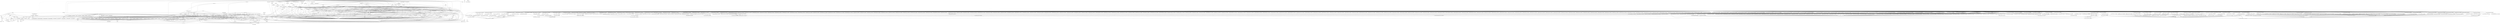 digraph depends {
    node [shape=plaintext]
"alsa-utils-alsamixer" -> "libasound2"
"alsa-utils-alsamixer" -> "libformw5"
"alsa-utils-alsamixer" -> "libmenuw5"
"alsa-utils-alsamixer" -> "libncursesw5"
"alsa-utils-alsamixer" -> "libpanelw5"
"alsa-utils-alsamixer" -> "libtinfo5"
"angstrom-feed-configs" -> "opkg" [style=dotted]
"angstrom-packagegroup-boot" -> "angstrom-version"
"angstrom-packagegroup-boot" -> "packagegroup-boot"
"avahi-daemon" -> "base-files"
"avahi-daemon" -> "base-passwd"
"avahi-daemon" -> "libavahi-common3"
"avahi-daemon" -> "libavahi-core7"
"avahi-daemon" -> "libcap2"
"avahi-daemon" -> "libdaemon0"
"avahi-daemon" -> "libdbus-1-3"
"avahi-daemon" -> "libexpat1"
"avahi-daemon" -> "libnss-mdns" [style=dotted]
"avahi-daemon" -> "shadow"
"avahi-utils" -> "libavahi-client3"
"avahi-utils" -> "libavahi-common3"
"bash" -> "base-files"
"bash" -> "libtinfo5"
"bluez5" -> "libdbus-1-3"
"bluez5" -> "libglib-2.0-0"
"bluez5" -> "libreadline7"
"bluez5" -> "libudev1"
"busybox" -> "busybox-syslog" [style=dotted]
"busybox" -> "busybox-udhcpc" [style=dotted]
"ca-certificates" -> "openssl"
"connman-angstrom-settings" -> "connman"
"connman" -> "bluez5"
"connman-client" -> "connman"
"connman-client" -> "libdbus-1-3"
"connman-client" -> "libglib-2.0-0"
"connman-client" -> "libreadline7"
"connman" -> "connman-conf" [style=dotted]
"connman" -> "dbus-1"
"connman" -> "iptables"
"connman" -> "libdbus-1-3"
"connman" -> "libglib-2.0-0"
"connman" -> "libgnutls30"
"connman" -> "ofono"
"connman" -> "wpa-supplicant"
"cpp" -> "libgmp10"
"cpp" -> "libmpc3"
"cpp" -> "libmpfr4"
"cpp" -> "libz1"
"cpp-symlinks" -> "cpp"
"cpufreq-tweaks" -> "cpufrequtils"
"curl" -> "libcurl4"
"dbus-1" -> "base-files"
"dbus-1" -> "base-passwd"
"dbus-1" -> "libdbus-1-3"
"dbus-1" -> "libexpat1"
"dbus-1" -> "libsystemd0"
"dbus-1" -> "libx11-6"
"dbus-1" -> "shadow"
"e2fsprogs-e2fsck" -> "libblkid1"
"e2fsprogs-e2fsck" -> "libcom-err2"
"e2fsprogs-e2fsck" -> "libe2p2"
"e2fsprogs-e2fsck" -> "libext2fs2"
"e2fsprogs-e2fsck" -> "libuuid1"
"e2fsprogs-resize2fs" -> "libcom-err2"
"e2fsprogs-resize2fs" -> "libe2p2"
"e2fsprogs-resize2fs" -> "libext2fs2"
"ffmpeg" -> "libavcodec57"
"ffmpeg" -> "libavdevice57"
"ffmpeg" -> "libavfilter6"
"ffmpeg" -> "libavformat57"
"ffmpeg" -> "libavutil55"
"ffmpeg" -> "libpostproc54"
"ffmpeg" -> "libswresample2"
"ffmpeg" -> "libswscale4"
"fixmac" -> "ranpwd"
"gptfdisk" -> "libncursesw5"
"gptfdisk" -> "libpopt0"
"gptfdisk" -> "libstdc++6"
"gptfdisk" -> "libtinfo5"
"gptfdisk" -> "libuuid1"
"htop" -> "libncursesw5"
"htop" -> "libtinfo5"
"htop" -> "ncurses-terminfo"
"iproute2-tc" -> "iptables"
"iproute2-tc" -> "libelf1"
"iptables" -> "kernel-module-iptable-filter" [style=dotted]
"iptables" -> "kernel-module-iptable-nat" [style=dotted]
"iptables" -> "kernel-module-ip-tables" [style=dotted]
"iptables" -> "kernel-module-ipt-masquerade" [style=dotted]
"iptables" -> "kernel-module-nf-conntrack-ipv4" [style=dotted]
"iptables" -> "kernel-module-nf-conntrack" [style=dotted]
"iptables" -> "kernel-module-nf-defrag-ipv4" [style=dotted]
"iptables" -> "kernel-module-nf-nat" [style=dotted]
"iptables" -> "kernel-module-x-tables" [style=dotted]
"iw" -> "libnl-3-200"
"iw" -> "libnl-genl-3-200"
"kernel-module-ablk-helper-4.9.67-g75a7894d6f" -> "kernel-module-cryptd-4.9.67-g75a7894d6f"
"kernel-module-act-ipt-4.9.67-g75a7894d6f" -> "kernel-module-x-tables-4.9.67-g75a7894d6f"
"kernel-module-adxl34x-i2c-4.9.67-g75a7894d6f" -> "kernel-module-adxl34x-4.9.67-g75a7894d6f"
"kernel-module-adxl34x-spi-4.9.67-g75a7894d6f" -> "kernel-module-adxl34x-4.9.67-g75a7894d6f"
"kernel-module-aes-arm-bs-4.9.67-g75a7894d6f" -> "kernel-module-ablk-helper-4.9.67-g75a7894d6f"
"kernel-module-aes-arm-bs-4.9.67-g75a7894d6f" -> "kernel-module-aes-arm-4.9.67-g75a7894d6f"
"kernel-module-aes-arm-ce-4.9.67-g75a7894d6f" -> "kernel-module-ablk-helper-4.9.67-g75a7894d6f"
"kernel-module-af-key-4.9.67-g75a7894d6f" -> "kernel-module-xfrm-algo-4.9.67-g75a7894d6f"
"kernel-module-ah4-4.9.67-g75a7894d6f" -> "kernel-module-xfrm-algo-4.9.67-g75a7894d6f"
"kernel-module-ah6-4.9.67-g75a7894d6f" -> "kernel-module-xfrm-algo-4.9.67-g75a7894d6f"
"kernel-module-ahci-4.9.67-g75a7894d6f" -> "kernel-module-libahci-4.9.67-g75a7894d6f"
"kernel-module-ahci-4.9.67-g75a7894d6f" -> "kernel-module-libata-4.9.67-g75a7894d6f"
"kernel-module-ahci-platform-4.9.67-g75a7894d6f" -> "kernel-module-libahci-4.9.67-g75a7894d6f"
"kernel-module-ahci-platform-4.9.67-g75a7894d6f" -> "kernel-module-libahci-platform-4.9.67-g75a7894d6f"
"kernel-module-ahci-platform-4.9.67-g75a7894d6f" -> "kernel-module-libata-4.9.67-g75a7894d6f"
"kernel-module-algif-hash-4.9.67-g75a7894d6f" -> "kernel-module-af-alg-4.9.67-g75a7894d6f"
"kernel-module-algif-skcipher-4.9.67-g75a7894d6f" -> "kernel-module-af-alg-4.9.67-g75a7894d6f"
"kernel-module-am35x-4.9.67-g75a7894d6f" -> "kernel-module-musb-hdrc-4.9.67-g75a7894d6f"
"kernel-module-am35x-4.9.67-g75a7894d6f" -> "kernel-module-phy-generic-4.9.67-g75a7894d6f"
"kernel-module-arptable-filter-4.9.67-g75a7894d6f" -> "kernel-module-arp-tables-4.9.67-g75a7894d6f"
"kernel-module-arptable-filter-4.9.67-g75a7894d6f" -> "kernel-module-x-tables-4.9.67-g75a7894d6f"
"kernel-module-arp-tables-4.9.67-g75a7894d6f" -> "kernel-module-x-tables-4.9.67-g75a7894d6f"
"kernel-module-arpt-mangle-4.9.67-g75a7894d6f" -> "kernel-module-x-tables-4.9.67-g75a7894d6f"
"kernel-module-asix-4.9.67-g75a7894d6f" -> "kernel-module-usbcore-4.9.67-g75a7894d6f"
"kernel-module-asix-4.9.67-g75a7894d6f" -> "kernel-module-usbnet-4.9.67-g75a7894d6f"
"kernel-module-authencesn-4.9.67-g75a7894d6f" -> "kernel-module-authenc-4.9.67-g75a7894d6f"
"kernel-module-ax88179-178a-4.9.67-g75a7894d6f" -> "kernel-module-usbcore-4.9.67-g75a7894d6f"
"kernel-module-ax88179-178a-4.9.67-g75a7894d6f" -> "kernel-module-usbnet-4.9.67-g75a7894d6f"
"kernel-module-axp20x-i2c-4.9.67-g75a7894d6f" -> "kernel-module-axp20x-4.9.67-g75a7894d6f"
"kernel-module-brcmfmac-4.9.67-g75a7894d6f" -> "kernel-module-brcmutil-4.9.67-g75a7894d6f"
"kernel-module-brcmfmac-4.9.67-g75a7894d6f" -> "kernel-module-cfg80211-4.9.67-g75a7894d6f"
"kernel-module-bridge-4.9.67-g75a7894d6f" -> "kernel-module-llc-4.9.67-g75a7894d6f"
"kernel-module-bridge-4.9.67-g75a7894d6f" -> "kernel-module-stp-4.9.67-g75a7894d6f"
"kernel-module-br-netfilter-4.9.67-g75a7894d6f" -> "kernel-module-bridge-4.9.67-g75a7894d6f"
"kernel-module-btmrvl-4.9.67-g75a7894d6f" -> "kernel-module-bluetooth-4.9.67-g75a7894d6f"
"kernel-module-btmrvl-sdio-4.9.67-g75a7894d6f" -> "kernel-module-bluetooth-4.9.67-g75a7894d6f"
"kernel-module-btmrvl-sdio-4.9.67-g75a7894d6f" -> "kernel-module-btmrvl-4.9.67-g75a7894d6f"
"kernel-module-can-bcm-4.9.67-g75a7894d6f" -> "kernel-module-can-4.9.67-g75a7894d6f"
"kernel-module-can-gw-4.9.67-g75a7894d6f" -> "kernel-module-can-4.9.67-g75a7894d6f"
"kernel-module-can-raw-4.9.67-g75a7894d6f" -> "kernel-module-can-4.9.67-g75a7894d6f"
"kernel-module-c-can-4.9.67-g75a7894d6f" -> "kernel-module-can-dev-4.9.67-g75a7894d6f"
"kernel-module-c-can-platform-4.9.67-g75a7894d6f" -> "kernel-module-c-can-4.9.67-g75a7894d6f"
"kernel-module-cdc-acm-4.9.67-g75a7894d6f" -> "kernel-module-usbcore-4.9.67-g75a7894d6f"
"kernel-module-cdc-ether-4.9.67-g75a7894d6f" -> "kernel-module-usbcore-4.9.67-g75a7894d6f"
"kernel-module-cdc-ether-4.9.67-g75a7894d6f" -> "kernel-module-usbnet-4.9.67-g75a7894d6f"
"kernel-module-cdc-ncm-4.9.67-g75a7894d6f" -> "kernel-module-usbcore-4.9.67-g75a7894d6f"
"kernel-module-cdc-ncm-4.9.67-g75a7894d6f" -> "kernel-module-usbnet-4.9.67-g75a7894d6f"
"kernel-module-cdc-subset-4.9.67-g75a7894d6f" -> "kernel-module-usbcore-4.9.67-g75a7894d6f"
"kernel-module-cdc-subset-4.9.67-g75a7894d6f" -> "kernel-module-usbnet-4.9.67-g75a7894d6f"
"kernel-module-cyapatp-4.9.67-g75a7894d6f" -> "kernel-module-crc-itu-t-4.9.67-g75a7894d6f"
"kernel-module-dwc3-4.9.67-g75a7894d6f" -> "kernel-module-extcon-core-4.9.67-g75a7894d6f"
"kernel-module-dwc3-4.9.67-g75a7894d6f" -> "kernel-module-udc-core-4.9.67-g75a7894d6f"
"kernel-module-dwc3-4.9.67-g75a7894d6f" -> "kernel-module-usb-common-4.9.67-g75a7894d6f"
"kernel-module-dwc3-omap-4.9.67-g75a7894d6f" -> "kernel-module-extcon-core-4.9.67-g75a7894d6f"
"kernel-module-ebt-802-3-4.9.67-g75a7894d6f" -> "kernel-module-x-tables-4.9.67-g75a7894d6f"
"kernel-module-ebtable-broute-4.9.67-g75a7894d6f" -> "kernel-module-bridge-4.9.67-g75a7894d6f"
"kernel-module-ebtable-broute-4.9.67-g75a7894d6f" -> "kernel-module-ebtables-4.9.67-g75a7894d6f"
"kernel-module-ebtable-filter-4.9.67-g75a7894d6f" -> "kernel-module-ebtables-4.9.67-g75a7894d6f"
"kernel-module-ebtable-nat-4.9.67-g75a7894d6f" -> "kernel-module-ebtables-4.9.67-g75a7894d6f"
"kernel-module-ebtables-4.9.67-g75a7894d6f" -> "kernel-module-x-tables-4.9.67-g75a7894d6f"
"kernel-module-ebt-among-4.9.67-g75a7894d6f" -> "kernel-module-x-tables-4.9.67-g75a7894d6f"
"kernel-module-ebt-arp-4.9.67-g75a7894d6f" -> "kernel-module-x-tables-4.9.67-g75a7894d6f"
"kernel-module-ebt-arpreply-4.9.67-g75a7894d6f" -> "kernel-module-x-tables-4.9.67-g75a7894d6f"
"kernel-module-ebt-dnat-4.9.67-g75a7894d6f" -> "kernel-module-x-tables-4.9.67-g75a7894d6f"
"kernel-module-ebt-ip-4.9.67-g75a7894d6f" -> "kernel-module-x-tables-4.9.67-g75a7894d6f"
"kernel-module-ebt-ip6-4.9.67-g75a7894d6f" -> "kernel-module-x-tables-4.9.67-g75a7894d6f"
"kernel-module-ebt-limit-4.9.67-g75a7894d6f" -> "kernel-module-x-tables-4.9.67-g75a7894d6f"
"kernel-module-ebt-log-4.9.67-g75a7894d6f" -> "kernel-module-x-tables-4.9.67-g75a7894d6f"
"kernel-module-ebt-mark-4.9.67-g75a7894d6f" -> "kernel-module-x-tables-4.9.67-g75a7894d6f"
"kernel-module-ebt-mark-m-4.9.67-g75a7894d6f" -> "kernel-module-x-tables-4.9.67-g75a7894d6f"
"kernel-module-ebt-nflog-4.9.67-g75a7894d6f" -> "kernel-module-x-tables-4.9.67-g75a7894d6f"
"kernel-module-ebt-pkttype-4.9.67-g75a7894d6f" -> "kernel-module-x-tables-4.9.67-g75a7894d6f"
"kernel-module-ebt-redirect-4.9.67-g75a7894d6f" -> "kernel-module-x-tables-4.9.67-g75a7894d6f"
"kernel-module-ebt-snat-4.9.67-g75a7894d6f" -> "kernel-module-x-tables-4.9.67-g75a7894d6f"
"kernel-module-ebt-stp-4.9.67-g75a7894d6f" -> "kernel-module-x-tables-4.9.67-g75a7894d6f"
"kernel-module-ebt-vlan-4.9.67-g75a7894d6f" -> "kernel-module-x-tables-4.9.67-g75a7894d6f"
"kernel-module-ehci-hcd-4.9.67-g75a7894d6f" -> "kernel-module-usbcore-4.9.67-g75a7894d6f"
"kernel-module-ehci-omap-4.9.67-g75a7894d6f" -> "kernel-module-ehci-hcd-4.9.67-g75a7894d6f"
"kernel-module-ehci-omap-4.9.67-g75a7894d6f" -> "kernel-module-usbcore-4.9.67-g75a7894d6f"
"kernel-module-ehci-pci-4.9.67-g75a7894d6f" -> "kernel-module-ehci-hcd-4.9.67-g75a7894d6f"
"kernel-module-ehci-pci-4.9.67-g75a7894d6f" -> "kernel-module-usbcore-4.9.67-g75a7894d6f"
"kernel-module-ehci-platform-4.9.67-g75a7894d6f" -> "kernel-module-ehci-hcd-4.9.67-g75a7894d6f"
"kernel-module-ehci-platform-4.9.67-g75a7894d6f" -> "kernel-module-usbcore-4.9.67-g75a7894d6f"
"kernel-module-esp4-4.9.67-g75a7894d6f" -> "kernel-module-xfrm-algo-4.9.67-g75a7894d6f"
"kernel-module-esp6-4.9.67-g75a7894d6f" -> "kernel-module-xfrm-algo-4.9.67-g75a7894d6f"
"kernel-module-extcon-palmas-4.9.67-g75a7894d6f" -> "kernel-module-extcon-core-4.9.67-g75a7894d6f"
"kernel-module-extcon-usb-gpio-4.9.67-g75a7894d6f" -> "kernel-module-extcon-core-4.9.67-g75a7894d6f"
"kernel-module-g-acm-ms-4.9.67-g75a7894d6f" -> "kernel-module-libcomposite-4.9.67-g75a7894d6f"
"kernel-module-g-acm-ms-4.9.67-g75a7894d6f" -> "kernel-module-usb-f-mass-storage-4.9.67-g75a7894d6f"
"kernel-module-gadgetfs-4.9.67-g75a7894d6f" -> "kernel-module-udc-core-4.9.67-g75a7894d6f"
"kernel-module-g-audio-4.9.67-g75a7894d6f" -> "kernel-module-libcomposite-4.9.67-g75a7894d6f"
"kernel-module-g-cdc-4.9.67-g75a7894d6f" -> "kernel-module-libcomposite-4.9.67-g75a7894d6f"
"kernel-module-g-cdc-4.9.67-g75a7894d6f" -> "kernel-module-u-ether-4.9.67-g75a7894d6f"
"kernel-module-g-dbgp-4.9.67-g75a7894d6f" -> "kernel-module-libcomposite-4.9.67-g75a7894d6f"
"kernel-module-g-dbgp-4.9.67-g75a7894d6f" -> "kernel-module-udc-core-4.9.67-g75a7894d6f"
"kernel-module-g-dbgp-4.9.67-g75a7894d6f" -> "kernel-module-u-serial-4.9.67-g75a7894d6f"
"kernel-module-g-ether-4.9.67-g75a7894d6f" -> "kernel-module-libcomposite-4.9.67-g75a7894d6f"
"kernel-module-g-ether-4.9.67-g75a7894d6f" -> "kernel-module-u-ether-4.9.67-g75a7894d6f"
"kernel-module-g-ether-4.9.67-g75a7894d6f" -> "kernel-module-usb-f-rndis-4.9.67-g75a7894d6f"
"kernel-module-g-ffs-4.9.67-g75a7894d6f" -> "kernel-module-libcomposite-4.9.67-g75a7894d6f"
"kernel-module-g-ffs-4.9.67-g75a7894d6f" -> "kernel-module-u-ether-4.9.67-g75a7894d6f"
"kernel-module-g-ffs-4.9.67-g75a7894d6f" -> "kernel-module-usb-f-fs-4.9.67-g75a7894d6f"
"kernel-module-g-ffs-4.9.67-g75a7894d6f" -> "kernel-module-usb-f-rndis-4.9.67-g75a7894d6f"
"kernel-module-ghash-arm-ce-4.9.67-g75a7894d6f" -> "kernel-module-cryptd-4.9.67-g75a7894d6f"
"kernel-module-ghash-generic-4.9.67-g75a7894d6f" -> "kernel-module-gf128mul-4.9.67-g75a7894d6f"
"kernel-module-g-hid-4.9.67-g75a7894d6f" -> "kernel-module-libcomposite-4.9.67-g75a7894d6f"
"kernel-module-g-mass-storage-4.9.67-g75a7894d6f" -> "kernel-module-libcomposite-4.9.67-g75a7894d6f"
"kernel-module-g-mass-storage-4.9.67-g75a7894d6f" -> "kernel-module-usb-f-mass-storage-4.9.67-g75a7894d6f"
"kernel-module-g-midi-4.9.67-g75a7894d6f" -> "kernel-module-libcomposite-4.9.67-g75a7894d6f"
"kernel-module-g-multi-4.9.67-g75a7894d6f" -> "kernel-module-libcomposite-4.9.67-g75a7894d6f"
"kernel-module-g-multi-4.9.67-g75a7894d6f" -> "kernel-module-u-ether-4.9.67-g75a7894d6f"
"kernel-module-g-multi-4.9.67-g75a7894d6f" -> "kernel-module-usb-f-mass-storage-4.9.67-g75a7894d6f"
"kernel-module-g-multi-4.9.67-g75a7894d6f" -> "kernel-module-usb-f-rndis-4.9.67-g75a7894d6f"
"kernel-module-g-ncm-4.9.67-g75a7894d6f" -> "kernel-module-libcomposite-4.9.67-g75a7894d6f"
"kernel-module-g-ncm-4.9.67-g75a7894d6f" -> "kernel-module-u-ether-4.9.67-g75a7894d6f"
"kernel-module-gpio-decoder-4.9.67-g75a7894d6f" -> "kernel-module-input-polldev-4.9.67-g75a7894d6f"
"kernel-module-g-printer-4.9.67-g75a7894d6f" -> "kernel-module-libcomposite-4.9.67-g75a7894d6f"
"kernel-module-g-printer-4.9.67-g75a7894d6f" -> "kernel-module-udc-core-4.9.67-g75a7894d6f"
"kernel-module-g-serial-4.9.67-g75a7894d6f" -> "kernel-module-libcomposite-4.9.67-g75a7894d6f"
"kernel-module-gspca-main-4.9.67-g75a7894d6f" -> "kernel-module-usbcore-4.9.67-g75a7894d6f"
"kernel-module-g-webcam-4.9.67-g75a7894d6f" -> "kernel-module-libcomposite-4.9.67-g75a7894d6f"
"kernel-module-g-webcam-4.9.67-g75a7894d6f" -> "kernel-module-usb-f-uvc-4.9.67-g75a7894d6f"
"kernel-module-g-zero-4.9.67-g75a7894d6f" -> "kernel-module-libcomposite-4.9.67-g75a7894d6f"
"kernel-module-g-zero-4.9.67-g75a7894d6f" -> "kernel-module-udc-core-4.9.67-g75a7894d6f"
"kernel-module-hci-uart-4.9.67-g75a7894d6f" -> "kernel-module-bluetooth-4.9.67-g75a7894d6f"
"kernel-module-ip6-tunnel-4.9.67-g75a7894d6f" -> "kernel-module-tunnel6-4.9.67-g75a7894d6f"
"kernel-module-ipcomp-4.9.67-g75a7894d6f" -> "kernel-module-xfrm-ipcomp-4.9.67-g75a7894d6f"
"kernel-module-ipcomp6-4.9.67-g75a7894d6f" -> "kernel-module-xfrm6-tunnel-4.9.67-g75a7894d6f"
"kernel-module-ipcomp6-4.9.67-g75a7894d6f" -> "kernel-module-xfrm-ipcomp-4.9.67-g75a7894d6f"
"kernel-module-iptable-filter-4.9.67-g75a7894d6f" -> "kernel-module-ip-tables-4.9.67-g75a7894d6f"
"kernel-module-iptable-filter-4.9.67-g75a7894d6f" -> "kernel-module-x-tables-4.9.67-g75a7894d6f"
"kernel-module-iptable-nat-4.9.67-g75a7894d6f" -> "kernel-module-ip-tables-4.9.67-g75a7894d6f"
"kernel-module-iptable-nat-4.9.67-g75a7894d6f" -> "kernel-module-nf-nat-ipv4-4.9.67-g75a7894d6f"
"kernel-module-ip-tables-4.9.67-g75a7894d6f" -> "kernel-module-x-tables-4.9.67-g75a7894d6f"
"kernel-module-ipt-masquerade-4.9.67-g75a7894d6f" -> "kernel-module-nf-nat-masquerade-ipv4-4.9.67-g75a7894d6f"
"kernel-module-ipt-masquerade-4.9.67-g75a7894d6f" -> "kernel-module-x-tables-4.9.67-g75a7894d6f"
"kernel-module-isp1760-4.9.67-g75a7894d6f" -> "kernel-module-udc-core-4.9.67-g75a7894d6f"
"kernel-module-isp1760-4.9.67-g75a7894d6f" -> "kernel-module-usbcore-4.9.67-g75a7894d6f"
"kernel-module-iwldvm-4.9.67-g75a7894d6f" -> "kernel-module-cfg80211-4.9.67-g75a7894d6f"
"kernel-module-iwldvm-4.9.67-g75a7894d6f" -> "kernel-module-iwlwifi-4.9.67-g75a7894d6f"
"kernel-module-iwldvm-4.9.67-g75a7894d6f" -> "kernel-module-mac80211-4.9.67-g75a7894d6f"
"kernel-module-iwlmvm-4.9.67-g75a7894d6f" -> "kernel-module-cfg80211-4.9.67-g75a7894d6f"
"kernel-module-iwlmvm-4.9.67-g75a7894d6f" -> "kernel-module-iwlwifi-4.9.67-g75a7894d6f"
"kernel-module-iwlmvm-4.9.67-g75a7894d6f" -> "kernel-module-mac80211-4.9.67-g75a7894d6f"
"kernel-module-iwlwifi-4.9.67-g75a7894d6f" -> "kernel-module-cfg80211-4.9.67-g75a7894d6f"
"kernel-module-libahci-4.9.67-g75a7894d6f" -> "kernel-module-libata-4.9.67-g75a7894d6f"
"kernel-module-libahci-platform-4.9.67-g75a7894d6f" -> "kernel-module-libahci-4.9.67-g75a7894d6f"
"kernel-module-libahci-platform-4.9.67-g75a7894d6f" -> "kernel-module-libata-4.9.67-g75a7894d6f"
"kernel-module-libata-4.9.67-g75a7894d6f" -> "kernel-module-scsi-mod-4.9.67-g75a7894d6f"
"kernel-module-libcomposite-4.9.67-g75a7894d6f" -> "kernel-module-udc-core-4.9.67-g75a7894d6f"
"kernel-module-libcomposite-4.9.67-g75a7894d6f" -> "kernel-module-usb-common-4.9.67-g75a7894d6f"
"kernel-module-mac80211-4.9.67-g75a7894d6f" -> "kernel-module-cfg80211-4.9.67-g75a7894d6f"
"kernel-module-matrix-keypad-4.9.67-g75a7894d6f" -> "kernel-module-matrix-keymap-4.9.67-g75a7894d6f"
"kernel-module-m-can-4.9.67-g75a7894d6f" -> "kernel-module-can-dev-4.9.67-g75a7894d6f"
"kernel-module-mcp251x-4.9.67-g75a7894d6f" -> "kernel-module-can-dev-4.9.67-g75a7894d6f"
"kernel-module-musb-dsps-4.9.67-g75a7894d6f" -> "kernel-module-musb-hdrc-4.9.67-g75a7894d6f"
"kernel-module-musb-dsps-4.9.67-g75a7894d6f" -> "kernel-module-usb-common-4.9.67-g75a7894d6f"
"kernel-module-musb-hdrc-4.9.67-g75a7894d6f" -> "kernel-module-udc-core-4.9.67-g75a7894d6f"
"kernel-module-musb-hdrc-4.9.67-g75a7894d6f" -> "kernel-module-usb-common-4.9.67-g75a7894d6f"
"kernel-module-musb-hdrc-4.9.67-g75a7894d6f" -> "kernel-module-usbcore-4.9.67-g75a7894d6f"
"kernel-module-mwifiex-4.9.67-g75a7894d6f" -> "kernel-module-cfg80211-4.9.67-g75a7894d6f"
"kernel-module-mwifiex-sdio-4.9.67-g75a7894d6f" -> "kernel-module-mwifiex-4.9.67-g75a7894d6f"
"kernel-module-net1080-4.9.67-g75a7894d6f" -> "kernel-module-usbcore-4.9.67-g75a7894d6f"
"kernel-module-net1080-4.9.67-g75a7894d6f" -> "kernel-module-usbnet-4.9.67-g75a7894d6f"
"kernel-module-nf-conntrack-ipv4-4.9.67-g75a7894d6f" -> "kernel-module-nf-conntrack-4.9.67-g75a7894d6f"
"kernel-module-nf-conntrack-ipv4-4.9.67-g75a7894d6f" -> "kernel-module-nf-defrag-ipv4-4.9.67-g75a7894d6f"
"kernel-module-nf-conntrack-proto-sctp-4.9.67-g75a7894d6f" -> "kernel-module-nf-conntrack-4.9.67-g75a7894d6f"
"kernel-module-nf-nat-4.9.67-g75a7894d6f" -> "kernel-module-nf-conntrack-4.9.67-g75a7894d6f"
"kernel-module-nf-nat-ipv4-4.9.67-g75a7894d6f" -> "kernel-module-nf-conntrack-4.9.67-g75a7894d6f"
"kernel-module-nf-nat-ipv4-4.9.67-g75a7894d6f" -> "kernel-module-nf-nat-4.9.67-g75a7894d6f"
"kernel-module-nf-nat-masquerade-ipv4-4.9.67-g75a7894d6f" -> "kernel-module-nf-conntrack-4.9.67-g75a7894d6f"
"kernel-module-nf-nat-masquerade-ipv4-4.9.67-g75a7894d6f" -> "kernel-module-nf-nat-4.9.67-g75a7894d6f"
"kernel-module-nf-nat-proto-sctp-4.9.67-g75a7894d6f" -> "kernel-module-libcrc32c-4.9.67-g75a7894d6f"
"kernel-module-nf-nat-proto-sctp-4.9.67-g75a7894d6f" -> "kernel-module-nf-nat-4.9.67-g75a7894d6f"
"kernel-module-ohci-hcd-4.9.67-g75a7894d6f" -> "kernel-module-usbcore-4.9.67-g75a7894d6f"
"kernel-module-ohci-pci-4.9.67-g75a7894d6f" -> "kernel-module-ohci-hcd-4.9.67-g75a7894d6f"
"kernel-module-ohci-pci-4.9.67-g75a7894d6f" -> "kernel-module-usbcore-4.9.67-g75a7894d6f"
"kernel-module-ohci-platform-4.9.67-g75a7894d6f" -> "kernel-module-ohci-hcd-4.9.67-g75a7894d6f"
"kernel-module-ohci-platform-4.9.67-g75a7894d6f" -> "kernel-module-usbcore-4.9.67-g75a7894d6f"
"kernel-module-omap2430-4.9.67-g75a7894d6f" -> "kernel-module-musb-hdrc-4.9.67-g75a7894d6f"
"kernel-module-omap-aes-driver-4.9.67-g75a7894d6f" -> "kernel-module-crypto-engine-4.9.67-g75a7894d6f"
"kernel-module-omap-des-4.9.67-g75a7894d6f" -> "kernel-module-crypto-engine-4.9.67-g75a7894d6f"
"kernel-module-omap-des-4.9.67-g75a7894d6f" -> "kernel-module-des-generic-4.9.67-g75a7894d6f"
"kernel-module-omap-hdq-4.9.67-g75a7894d6f" -> "kernel-module-wire-4.9.67-g75a7894d6f"
"kernel-module-p8022-4.9.67-g75a7894d6f" -> "kernel-module-llc-4.9.67-g75a7894d6f"
"kernel-module-pegasus-4.9.67-g75a7894d6f" -> "kernel-module-usbcore-4.9.67-g75a7894d6f"
"kernel-module-phy-am335x-4.9.67-g75a7894d6f" -> "kernel-module-phy-am335x-control-4.9.67-g75a7894d6f"
"kernel-module-phy-am335x-4.9.67-g75a7894d6f" -> "kernel-module-phy-generic-4.9.67-g75a7894d6f"
"kernel-module-phy-am335x-4.9.67-g75a7894d6f" -> "kernel-module-usb-common-4.9.67-g75a7894d6f"
"kernel-module-phy-gpio-vbus-usb-4.9.67-g75a7894d6f" -> "kernel-module-udc-core-4.9.67-g75a7894d6f"
"kernel-module-pm33xx-4.9.67-g75a7894d6f" -> "kernel-module-ti-emif-sram-4.9.67-g75a7894d6f"
"kernel-module-pm33xx-4.9.67-g75a7894d6f" -> "kernel-module-wkup-m3-ipc-4.9.67-g75a7894d6f"
"kernel-module-prueth-4.9.67-g75a7894d6f" -> "kernel-module-pru-rproc-4.9.67-g75a7894d6f"
"kernel-module-prueth-4.9.67-g75a7894d6f" -> "kernel-module-pruss-4.9.67-g75a7894d6f"
"kernel-module-prueth-4.9.67-g75a7894d6f" -> "kernel-module-remoteproc-4.9.67-g75a7894d6f"
"kernel-module-pru-rproc-4.9.67-g75a7894d6f" -> "kernel-module-pruss-4.9.67-g75a7894d6f"
"kernel-module-pru-rproc-4.9.67-g75a7894d6f" -> "kernel-module-pruss-intc-4.9.67-g75a7894d6f"
"kernel-module-pru-rproc-4.9.67-g75a7894d6f" -> "kernel-module-remoteproc-4.9.67-g75a7894d6f"
"kernel-module-psnap-4.9.67-g75a7894d6f" -> "kernel-module-llc-4.9.67-g75a7894d6f"
"kernel-module-r8152-4.9.67-g75a7894d6f" -> "kernel-module-usbcore-4.9.67-g75a7894d6f"
"kernel-module-r8a66597-hcd-4.9.67-g75a7894d6f" -> "kernel-module-usbcore-4.9.67-g75a7894d6f"
"kernel-module-rcar-can-4.9.67-g75a7894d6f" -> "kernel-module-can-dev-4.9.67-g75a7894d6f"
"kernel-module-rfcomm-4.9.67-g75a7894d6f" -> "kernel-module-bluetooth-4.9.67-g75a7894d6f"
"kernel-module-rpmsg-proto-4.9.67-g75a7894d6f" -> "kernel-module-remoteproc-4.9.67-g75a7894d6f"
"kernel-module-rpmsg-proto-4.9.67-g75a7894d6f" -> "kernel-module-rpmsg-core-4.9.67-g75a7894d6f"
"kernel-module-rpmsg-proto-4.9.67-g75a7894d6f" -> "kernel-module-virtio-rpmsg-bus-4.9.67-g75a7894d6f"
"kernel-module-rpmsg-pru-4.9.67-g75a7894d6f" -> "kernel-module-rpmsg-core-4.9.67-g75a7894d6f"
"kernel-module-rt2800lib-4.9.67-g75a7894d6f" -> "kernel-module-crc-ccitt-4.9.67-g75a7894d6f"
"kernel-module-rt2800lib-4.9.67-g75a7894d6f" -> "kernel-module-mac80211-4.9.67-g75a7894d6f"
"kernel-module-rt2800lib-4.9.67-g75a7894d6f" -> "kernel-module-rt2x00lib-4.9.67-g75a7894d6f"
"kernel-module-rt2800usb-4.9.67-g75a7894d6f" -> "kernel-module-rt2800lib-4.9.67-g75a7894d6f"
"kernel-module-rt2800usb-4.9.67-g75a7894d6f" -> "kernel-module-rt2x00lib-4.9.67-g75a7894d6f"
"kernel-module-rt2800usb-4.9.67-g75a7894d6f" -> "kernel-module-rt2x00usb-4.9.67-g75a7894d6f"
"kernel-module-rt2800usb-4.9.67-g75a7894d6f" -> "kernel-module-usbcore-4.9.67-g75a7894d6f"
"kernel-module-rt2x00lib-4.9.67-g75a7894d6f" -> "kernel-module-cfg80211-4.9.67-g75a7894d6f"
"kernel-module-rt2x00lib-4.9.67-g75a7894d6f" -> "kernel-module-mac80211-4.9.67-g75a7894d6f"
"kernel-module-rt2x00usb-4.9.67-g75a7894d6f" -> "kernel-module-mac80211-4.9.67-g75a7894d6f"
"kernel-module-rt2x00usb-4.9.67-g75a7894d6f" -> "kernel-module-rt2x00lib-4.9.67-g75a7894d6f"
"kernel-module-rt2x00usb-4.9.67-g75a7894d6f" -> "kernel-module-usbcore-4.9.67-g75a7894d6f"
"kernel-module-samsung-keypad-4.9.67-g75a7894d6f" -> "kernel-module-matrix-keymap-4.9.67-g75a7894d6f"
"kernel-module-sata-mv-4.9.67-g75a7894d6f" -> "kernel-module-libata-4.9.67-g75a7894d6f"
"kernel-module-sch-cake-4.9.67-g75a7894d6f" -> "kernel-module-nf-conntrack-4.9.67-g75a7894d6f"
"kernel-module-sctp-4.9.67-g75a7894d6f" -> "kernel-module-libcrc32c-4.9.67-g75a7894d6f"
"kernel-module-sctp-diag-4.9.67-g75a7894d6f" -> "kernel-module-sctp-4.9.67-g75a7894d6f"
"kernel-module-sd-mod-4.9.67-g75a7894d6f" -> "kernel-module-scsi-mod-4.9.67-g75a7894d6f"
"kernel-module-sha1-arm-ce-4.9.67-g75a7894d6f" -> "kernel-module-sha1-arm-4.9.67-g75a7894d6f"
"kernel-module-sha1-arm-neon-4.9.67-g75a7894d6f" -> "kernel-module-sha1-arm-4.9.67-g75a7894d6f"
"kernel-module-sha2-arm-ce-4.9.67-g75a7894d6f" -> "kernel-module-sha256-arm-4.9.67-g75a7894d6f"
"kernel-modules" -> "kernel-module-8021q-4.9.67-g75a7894d6f"
"kernel-modules" -> "kernel-module-ablk-helper-4.9.67-g75a7894d6f"
"kernel-modules" -> "kernel-module-act-csum-4.9.67-g75a7894d6f"
"kernel-modules" -> "kernel-module-act-gact-4.9.67-g75a7894d6f"
"kernel-modules" -> "kernel-module-act-ipt-4.9.67-g75a7894d6f"
"kernel-modules" -> "kernel-module-act-mirred-4.9.67-g75a7894d6f"
"kernel-modules" -> "kernel-module-act-nat-4.9.67-g75a7894d6f"
"kernel-modules" -> "kernel-module-act-pedit-4.9.67-g75a7894d6f"
"kernel-modules" -> "kernel-module-act-police-4.9.67-g75a7894d6f"
"kernel-modules" -> "kernel-module-act-simple-4.9.67-g75a7894d6f"
"kernel-modules" -> "kernel-module-act-skbedit-4.9.67-g75a7894d6f"
"kernel-modules" -> "kernel-module-adv7180-4.9.67-g75a7894d6f"
"kernel-modules" -> "kernel-module-adxl34x-4.9.67-g75a7894d6f"
"kernel-modules" -> "kernel-module-adxl34x-i2c-4.9.67-g75a7894d6f"
"kernel-modules" -> "kernel-module-adxl34x-spi-4.9.67-g75a7894d6f"
"kernel-modules" -> "kernel-module-aes-arm-4.9.67-g75a7894d6f"
"kernel-modules" -> "kernel-module-aes-arm-bs-4.9.67-g75a7894d6f"
"kernel-modules" -> "kernel-module-aes-arm-ce-4.9.67-g75a7894d6f"
"kernel-modules" -> "kernel-module-af-alg-4.9.67-g75a7894d6f"
"kernel-modules" -> "kernel-module-af-key-4.9.67-g75a7894d6f"
"kernel-modules" -> "kernel-module-ah4-4.9.67-g75a7894d6f"
"kernel-modules" -> "kernel-module-ah6-4.9.67-g75a7894d6f"
"kernel-modules" -> "kernel-module-ahci-4.9.67-g75a7894d6f"
"kernel-modules" -> "kernel-module-ahci-platform-4.9.67-g75a7894d6f"
"kernel-modules" -> "kernel-module-algif-hash-4.9.67-g75a7894d6f"
"kernel-modules" -> "kernel-module-algif-skcipher-4.9.67-g75a7894d6f"
"kernel-modules" -> "kernel-module-am35x-4.9.67-g75a7894d6f"
"kernel-modules" -> "kernel-module-arc4-4.9.67-g75a7894d6f"
"kernel-modules" -> "kernel-module-arptable-filter-4.9.67-g75a7894d6f"
"kernel-modules" -> "kernel-module-arp-tables-4.9.67-g75a7894d6f"
"kernel-modules" -> "kernel-module-arpt-mangle-4.9.67-g75a7894d6f"
"kernel-modules" -> "kernel-module-asix-4.9.67-g75a7894d6f"
"kernel-modules" -> "kernel-module-atmel-mxt-ts-4.9.67-g75a7894d6f"
"kernel-modules" -> "kernel-module-authenc-4.9.67-g75a7894d6f"
"kernel-modules" -> "kernel-module-authencesn-4.9.67-g75a7894d6f"
"kernel-modules" -> "kernel-module-ax88179-178a-4.9.67-g75a7894d6f"
"kernel-modules" -> "kernel-module-axp20x-4.9.67-g75a7894d6f"
"kernel-modules" -> "kernel-module-axp20x-i2c-4.9.67-g75a7894d6f"
"kernel-modules" -> "kernel-module-axp20x-pek-4.9.67-g75a7894d6f"
"kernel-modules" -> "kernel-module-axp20x-usb-power-4.9.67-g75a7894d6f"
"kernel-modules" -> "kernel-module-bluetooth-4.9.67-g75a7894d6f"
"kernel-modules" -> "kernel-module-brcmfmac-4.9.67-g75a7894d6f"
"kernel-modules" -> "kernel-module-brcmutil-4.9.67-g75a7894d6f"
"kernel-modules" -> "kernel-module-bridge-4.9.67-g75a7894d6f"
"kernel-modules" -> "kernel-module-br-netfilter-4.9.67-g75a7894d6f"
"kernel-modules" -> "kernel-module-btmrvl-4.9.67-g75a7894d6f"
"kernel-modules" -> "kernel-module-btmrvl-sdio-4.9.67-g75a7894d6f"
"kernel-modules" -> "kernel-module-can-4.9.67-g75a7894d6f"
"kernel-modules" -> "kernel-module-can-bcm-4.9.67-g75a7894d6f"
"kernel-modules" -> "kernel-module-can-dev-4.9.67-g75a7894d6f"
"kernel-modules" -> "kernel-module-can-gw-4.9.67-g75a7894d6f"
"kernel-modules" -> "kernel-module-can-raw-4.9.67-g75a7894d6f"
"kernel-modules" -> "kernel-module-capsule-loader-4.9.67-g75a7894d6f"
"kernel-modules" -> "kernel-module-cbc-4.9.67-g75a7894d6f"
"kernel-modules" -> "kernel-module-c-can-4.9.67-g75a7894d6f"
"kernel-modules" -> "kernel-module-c-can-platform-4.9.67-g75a7894d6f"
"kernel-modules" -> "kernel-module-ccm-4.9.67-g75a7894d6f"
"kernel-modules" -> "kernel-module-cdc-acm-4.9.67-g75a7894d6f"
"kernel-modules" -> "kernel-module-cdc-ether-4.9.67-g75a7894d6f"
"kernel-modules" -> "kernel-module-cdc-ncm-4.9.67-g75a7894d6f"
"kernel-modules" -> "kernel-module-cdc-subset-4.9.67-g75a7894d6f"
"kernel-modules" -> "kernel-module-cdrom-4.9.67-g75a7894d6f"
"kernel-modules" -> "kernel-module-cfg80211-4.9.67-g75a7894d6f"
"kernel-modules" -> "kernel-module-cifs-4.9.67-g75a7894d6f"
"kernel-modules" -> "kernel-module-cls-basic-4.9.67-g75a7894d6f"
"kernel-modules" -> "kernel-module-cls-flow-4.9.67-g75a7894d6f"
"kernel-modules" -> "kernel-module-cls-fw-4.9.67-g75a7894d6f"
"kernel-modules" -> "kernel-module-cls-route-4.9.67-g75a7894d6f"
"kernel-modules" -> "kernel-module-cls-rsvp-4.9.67-g75a7894d6f"
"kernel-modules" -> "kernel-module-cls-rsvp6-4.9.67-g75a7894d6f"
"kernel-modules" -> "kernel-module-cls-tcindex-4.9.67-g75a7894d6f"
"kernel-modules" -> "kernel-module-cls-u32-4.9.67-g75a7894d6f"
"kernel-modules" -> "kernel-module-cm36651-4.9.67-g75a7894d6f"
"kernel-modules" -> "kernel-module-cmac-4.9.67-g75a7894d6f"
"kernel-modules" -> "kernel-module-crc7-4.9.67-g75a7894d6f"
"kernel-modules" -> "kernel-module-crc-ccitt-4.9.67-g75a7894d6f"
"kernel-modules" -> "kernel-module-crc-itu-t-4.9.67-g75a7894d6f"
"kernel-modules" -> "kernel-module-cryptd-4.9.67-g75a7894d6f"
"kernel-modules" -> "kernel-module-crypto-engine-4.9.67-g75a7894d6f"
"kernel-modules" -> "kernel-module-ctr-4.9.67-g75a7894d6f"
"kernel-modules" -> "kernel-module-cyapatp-4.9.67-g75a7894d6f"
"kernel-modules" -> "kernel-module-des-generic-4.9.67-g75a7894d6f"
"kernel-modules" -> "kernel-module-drbg-4.9.67-g75a7894d6f"
"kernel-modules" -> "kernel-module-dsa-core-4.9.67-g75a7894d6f"
"kernel-modules" -> "kernel-module-dwc3-4.9.67-g75a7894d6f"
"kernel-modules" -> "kernel-module-dwc3-of-simple-4.9.67-g75a7894d6f"
"kernel-modules" -> "kernel-module-dwc3-omap-4.9.67-g75a7894d6f"
"kernel-modules" -> "kernel-module-e1000-4.9.67-g75a7894d6f"
"kernel-modules" -> "kernel-module-e1000e-4.9.67-g75a7894d6f"
"kernel-modules" -> "kernel-module-ebt-802-3-4.9.67-g75a7894d6f"
"kernel-modules" -> "kernel-module-ebtable-broute-4.9.67-g75a7894d6f"
"kernel-modules" -> "kernel-module-ebtable-filter-4.9.67-g75a7894d6f"
"kernel-modules" -> "kernel-module-ebtable-nat-4.9.67-g75a7894d6f"
"kernel-modules" -> "kernel-module-ebtables-4.9.67-g75a7894d6f"
"kernel-modules" -> "kernel-module-ebt-among-4.9.67-g75a7894d6f"
"kernel-modules" -> "kernel-module-ebt-arp-4.9.67-g75a7894d6f"
"kernel-modules" -> "kernel-module-ebt-arpreply-4.9.67-g75a7894d6f"
"kernel-modules" -> "kernel-module-ebt-dnat-4.9.67-g75a7894d6f"
"kernel-modules" -> "kernel-module-ebt-ip-4.9.67-g75a7894d6f"
"kernel-modules" -> "kernel-module-ebt-ip6-4.9.67-g75a7894d6f"
"kernel-modules" -> "kernel-module-ebt-limit-4.9.67-g75a7894d6f"
"kernel-modules" -> "kernel-module-ebt-log-4.9.67-g75a7894d6f"
"kernel-modules" -> "kernel-module-ebt-mark-4.9.67-g75a7894d6f"
"kernel-modules" -> "kernel-module-ebt-mark-m-4.9.67-g75a7894d6f"
"kernel-modules" -> "kernel-module-ebt-nflog-4.9.67-g75a7894d6f"
"kernel-modules" -> "kernel-module-ebt-pkttype-4.9.67-g75a7894d6f"
"kernel-modules" -> "kernel-module-ebt-redirect-4.9.67-g75a7894d6f"
"kernel-modules" -> "kernel-module-ebt-snat-4.9.67-g75a7894d6f"
"kernel-modules" -> "kernel-module-ebt-stp-4.9.67-g75a7894d6f"
"kernel-modules" -> "kernel-module-ebt-vlan-4.9.67-g75a7894d6f"
"kernel-modules" -> "kernel-module-ecb-4.9.67-g75a7894d6f"
"kernel-modules" -> "kernel-module-echainiv-4.9.67-g75a7894d6f"
"kernel-modules" -> "kernel-module-edt-ft5x06-4.9.67-g75a7894d6f"
"kernel-modules" -> "kernel-module-efivarfs-4.9.67-g75a7894d6f"
"kernel-modules" -> "kernel-module-efivars-4.9.67-g75a7894d6f"
"kernel-modules" -> "kernel-module-ehci-hcd-4.9.67-g75a7894d6f"
"kernel-modules" -> "kernel-module-ehci-omap-4.9.67-g75a7894d6f"
"kernel-modules" -> "kernel-module-ehci-pci-4.9.67-g75a7894d6f"
"kernel-modules" -> "kernel-module-ehci-platform-4.9.67-g75a7894d6f"
"kernel-modules" -> "kernel-module-em-cmp-4.9.67-g75a7894d6f"
"kernel-modules" -> "kernel-module-em-meta-4.9.67-g75a7894d6f"
"kernel-modules" -> "kernel-module-em-nbyte-4.9.67-g75a7894d6f"
"kernel-modules" -> "kernel-module-em-text-4.9.67-g75a7894d6f"
"kernel-modules" -> "kernel-module-em-u32-4.9.67-g75a7894d6f"
"kernel-modules" -> "kernel-module-esp4-4.9.67-g75a7894d6f"
"kernel-modules" -> "kernel-module-esp6-4.9.67-g75a7894d6f"
"kernel-modules" -> "kernel-module-extcon-core-4.9.67-g75a7894d6f"
"kernel-modules" -> "kernel-module-extcon-palmas-4.9.67-g75a7894d6f"
"kernel-modules" -> "kernel-module-extcon-usb-gpio-4.9.67-g75a7894d6f"
"kernel-modules" -> "kernel-module-fscache-4.9.67-g75a7894d6f"
"kernel-modules" -> "kernel-module-g-acm-ms-4.9.67-g75a7894d6f"
"kernel-modules" -> "kernel-module-gadgetfs-4.9.67-g75a7894d6f"
"kernel-modules" -> "kernel-module-g-audio-4.9.67-g75a7894d6f"
"kernel-modules" -> "kernel-module-g-cdc-4.9.67-g75a7894d6f"
"kernel-modules" -> "kernel-module-gcm-4.9.67-g75a7894d6f"
"kernel-modules" -> "kernel-module-g-dbgp-4.9.67-g75a7894d6f"
"kernel-modules" -> "kernel-module-g-ether-4.9.67-g75a7894d6f"
"kernel-modules" -> "kernel-module-gf128mul-4.9.67-g75a7894d6f"
"kernel-modules" -> "kernel-module-g-ffs-4.9.67-g75a7894d6f"
"kernel-modules" -> "kernel-module-ghash-arm-ce-4.9.67-g75a7894d6f"
"kernel-modules" -> "kernel-module-ghash-generic-4.9.67-g75a7894d6f"
"kernel-modules" -> "kernel-module-g-hid-4.9.67-g75a7894d6f"
"kernel-modules" -> "kernel-module-g-mass-storage-4.9.67-g75a7894d6f"
"kernel-modules" -> "kernel-module-g-midi-4.9.67-g75a7894d6f"
"kernel-modules" -> "kernel-module-g-multi-4.9.67-g75a7894d6f"
"kernel-modules" -> "kernel-module-g-ncm-4.9.67-g75a7894d6f"
"kernel-modules" -> "kernel-module-goodix-4.9.67-g75a7894d6f"
"kernel-modules" -> "kernel-module-gpio-decoder-4.9.67-g75a7894d6f"
"kernel-modules" -> "kernel-module-gpio-pca953x-4.9.67-g75a7894d6f"
"kernel-modules" -> "kernel-module-gpio-pisosr-4.9.67-g75a7894d6f"
"kernel-modules" -> "kernel-module-gpio-tpic2810-4.9.67-g75a7894d6f"
"kernel-modules" -> "kernel-module-g-printer-4.9.67-g75a7894d6f"
"kernel-modules" -> "kernel-module-g-serial-4.9.67-g75a7894d6f"
"kernel-modules" -> "kernel-module-gspca-main-4.9.67-g75a7894d6f"
"kernel-modules" -> "kernel-module-g-webcam-4.9.67-g75a7894d6f"
"kernel-modules" -> "kernel-module-g-zero-4.9.67-g75a7894d6f"
"kernel-modules" -> "kernel-module-hci-uart-4.9.67-g75a7894d6f"
"kernel-modules" -> "kernel-module-hid-multitouch-4.9.67-g75a7894d6f"
"kernel-modules" -> "kernel-module-hmac-4.9.67-g75a7894d6f"
"kernel-modules" -> "kernel-module-i2c-emev2-4.9.67-g75a7894d6f"
"kernel-modules" -> "kernel-module-ina2xx-4.9.67-g75a7894d6f"
"kernel-modules" -> "kernel-module-input-polldev-4.9.67-g75a7894d6f"
"kernel-modules" -> "kernel-module-ip6-tunnel-4.9.67-g75a7894d6f"
"kernel-modules" -> "kernel-module-ipcomp-4.9.67-g75a7894d6f"
"kernel-modules" -> "kernel-module-ipcomp6-4.9.67-g75a7894d6f"
"kernel-modules" -> "kernel-module-iptable-filter-4.9.67-g75a7894d6f"
"kernel-modules" -> "kernel-module-iptable-nat-4.9.67-g75a7894d6f"
"kernel-modules" -> "kernel-module-ip-tables-4.9.67-g75a7894d6f"
"kernel-modules" -> "kernel-module-ipt-masquerade-4.9.67-g75a7894d6f"
"kernel-modules" -> "kernel-module-isp1760-4.9.67-g75a7894d6f"
"kernel-modules" -> "kernel-module-iwldvm-4.9.67-g75a7894d6f"
"kernel-modules" -> "kernel-module-iwlmvm-4.9.67-g75a7894d6f"
"kernel-modules" -> "kernel-module-iwlwifi-4.9.67-g75a7894d6f"
"kernel-modules" -> "kernel-module-jitterentropy-rng-4.9.67-g75a7894d6f"
"kernel-modules" -> "kernel-module-led-class-flash-4.9.67-g75a7894d6f"
"kernel-modules" -> "kernel-module-libahci-4.9.67-g75a7894d6f"
"kernel-modules" -> "kernel-module-libahci-platform-4.9.67-g75a7894d6f"
"kernel-modules" -> "kernel-module-libata-4.9.67-g75a7894d6f"
"kernel-modules" -> "kernel-module-libcomposite-4.9.67-g75a7894d6f"
"kernel-modules" -> "kernel-module-libcrc32c-4.9.67-g75a7894d6f"
"kernel-modules" -> "kernel-module-llc-4.9.67-g75a7894d6f"
"kernel-modules" -> "kernel-module-mac80211-4.9.67-g75a7894d6f"
"kernel-modules" -> "kernel-module-matrix-keymap-4.9.67-g75a7894d6f"
"kernel-modules" -> "kernel-module-matrix-keypad-4.9.67-g75a7894d6f"
"kernel-modules" -> "kernel-module-max17040-battery-4.9.67-g75a7894d6f"
"kernel-modules" -> "kernel-module-max17042-battery-4.9.67-g75a7894d6f"
"kernel-modules" -> "kernel-module-m-can-4.9.67-g75a7894d6f"
"kernel-modules" -> "kernel-module-mcp251x-4.9.67-g75a7894d6f"
"kernel-modules" -> "kernel-module-md4-4.9.67-g75a7894d6f"
"kernel-modules" -> "kernel-module-md5-4.9.67-g75a7894d6f"
"kernel-modules" -> "kernel-module-mip6-4.9.67-g75a7894d6f"
"kernel-modules" -> "kernel-module-ml86v7667-4.9.67-g75a7894d6f"
"kernel-modules" -> "kernel-module-mms114-4.9.67-g75a7894d6f"
"kernel-modules" -> "kernel-module-mt9t11x-4.9.67-g75a7894d6f"
"kernel-modules" -> "kernel-module-mtd-nandbiterrs-4.9.67-g75a7894d6f"
"kernel-modules" -> "kernel-module-mtd-nandecctest-4.9.67-g75a7894d6f"
"kernel-modules" -> "kernel-module-mtd-oobtest-4.9.67-g75a7894d6f"
"kernel-modules" -> "kernel-module-mtd-pagetest-4.9.67-g75a7894d6f"
"kernel-modules" -> "kernel-module-mtd-readtest-4.9.67-g75a7894d6f"
"kernel-modules" -> "kernel-module-mtd-speedtest-4.9.67-g75a7894d6f"
"kernel-modules" -> "kernel-module-mtd-stresstest-4.9.67-g75a7894d6f"
"kernel-modules" -> "kernel-module-mtd-subpagetest-4.9.67-g75a7894d6f"
"kernel-modules" -> "kernel-module-mtd-torturetest-4.9.67-g75a7894d6f"
"kernel-modules" -> "kernel-module-musb-am335x-4.9.67-g75a7894d6f"
"kernel-modules" -> "kernel-module-musb-dsps-4.9.67-g75a7894d6f"
"kernel-modules" -> "kernel-module-musb-hdrc-4.9.67-g75a7894d6f"
"kernel-modules" -> "kernel-module-mwifiex-4.9.67-g75a7894d6f"
"kernel-modules" -> "kernel-module-mwifiex-sdio-4.9.67-g75a7894d6f"
"kernel-modules" -> "kernel-module-net1080-4.9.67-g75a7894d6f"
"kernel-modules" -> "kernel-module-nf-conntrack-4.9.67-g75a7894d6f"
"kernel-modules" -> "kernel-module-nf-conntrack-ipv4-4.9.67-g75a7894d6f"
"kernel-modules" -> "kernel-module-nf-conntrack-proto-sctp-4.9.67-g75a7894d6f"
"kernel-modules" -> "kernel-module-nf-defrag-ipv4-4.9.67-g75a7894d6f"
"kernel-modules" -> "kernel-module-nf-nat-4.9.67-g75a7894d6f"
"kernel-modules" -> "kernel-module-nf-nat-ipv4-4.9.67-g75a7894d6f"
"kernel-modules" -> "kernel-module-nf-nat-masquerade-ipv4-4.9.67-g75a7894d6f"
"kernel-modules" -> "kernel-module-nf-nat-proto-sctp-4.9.67-g75a7894d6f"
"kernel-modules" -> "kernel-module-ntc-thermistor-4.9.67-g75a7894d6f"
"kernel-modules" -> "kernel-module-ohci-hcd-4.9.67-g75a7894d6f"
"kernel-modules" -> "kernel-module-ohci-pci-4.9.67-g75a7894d6f"
"kernel-modules" -> "kernel-module-ohci-platform-4.9.67-g75a7894d6f"
"kernel-modules" -> "kernel-module-omap2430-4.9.67-g75a7894d6f"
"kernel-modules" -> "kernel-module-omap-aes-driver-4.9.67-g75a7894d6f"
"kernel-modules" -> "kernel-module-omap-des-4.9.67-g75a7894d6f"
"kernel-modules" -> "kernel-module-omap-hdq-4.9.67-g75a7894d6f"
"kernel-modules" -> "kernel-module-omap-sham-4.9.67-g75a7894d6f"
"kernel-modules" -> "kernel-module-omap-wdt-4.9.67-g75a7894d6f"
"kernel-modules" -> "kernel-module-ov1063x-4.9.67-g75a7894d6f"
"kernel-modules" -> "kernel-module-ov2659-4.9.67-g75a7894d6f"
"kernel-modules" -> "kernel-module-ov490-4.9.67-g75a7894d6f"
"kernel-modules" -> "kernel-module-p8022-4.9.67-g75a7894d6f"
"kernel-modules" -> "kernel-module-pci-endpoint-test-4.9.67-g75a7894d6f"
"kernel-modules" -> "kernel-module-pegasus-4.9.67-g75a7894d6f"
"kernel-modules" -> "kernel-module-phy-am335x-4.9.67-g75a7894d6f"
"kernel-modules" -> "kernel-module-phy-am335x-control-4.9.67-g75a7894d6f"
"kernel-modules" -> "kernel-module-phy-generic-4.9.67-g75a7894d6f"
"kernel-modules" -> "kernel-module-phy-gpio-vbus-usb-4.9.67-g75a7894d6f"
"kernel-modules" -> "kernel-module-phy-isp1301-4.9.67-g75a7894d6f"
"kernel-modules" -> "kernel-module-pixcir-i2c-ts-4.9.67-g75a7894d6f"
"kernel-modules" -> "kernel-module-pm33xx-4.9.67-g75a7894d6f"
"kernel-modules" -> "kernel-module-prueth-4.9.67-g75a7894d6f"
"kernel-modules" -> "kernel-module-pru-rproc-4.9.67-g75a7894d6f"
"kernel-modules" -> "kernel-module-pruss-4.9.67-g75a7894d6f"
"kernel-modules" -> "kernel-module-pruss-intc-4.9.67-g75a7894d6f"
"kernel-modules" -> "kernel-module-pruss-soc-bus-4.9.67-g75a7894d6f"
"kernel-modules" -> "kernel-module-psnap-4.9.67-g75a7894d6f"
"kernel-modules" -> "kernel-module-pwm-fan-4.9.67-g75a7894d6f"
"kernel-modules" -> "kernel-module-pwm-fsl-ftm-4.9.67-g75a7894d6f"
"kernel-modules" -> "kernel-module-qt1070-4.9.67-g75a7894d6f"
"kernel-modules" -> "kernel-module-r8152-4.9.67-g75a7894d6f"
"kernel-modules" -> "kernel-module-r8a66597-hcd-4.9.67-g75a7894d6f"
"kernel-modules" -> "kernel-module-rcar-can-4.9.67-g75a7894d6f"
"kernel-modules" -> "kernel-module-remoteproc-4.9.67-g75a7894d6f"
"kernel-modules" -> "kernel-module-rfcomm-4.9.67-g75a7894d6f"
"kernel-modules" -> "kernel-module-rpmsg-core-4.9.67-g75a7894d6f"
"kernel-modules" -> "kernel-module-rpmsg-proto-4.9.67-g75a7894d6f"
"kernel-modules" -> "kernel-module-rpmsg-pru-4.9.67-g75a7894d6f"
"kernel-modules" -> "kernel-module-rt2800lib-4.9.67-g75a7894d6f"
"kernel-modules" -> "kernel-module-rt2800usb-4.9.67-g75a7894d6f"
"kernel-modules" -> "kernel-module-rt2x00lib-4.9.67-g75a7894d6f"
"kernel-modules" -> "kernel-module-rt2x00usb-4.9.67-g75a7894d6f"
"kernel-modules" -> "kernel-module-rtc-ds1307-4.9.67-g75a7894d6f"
"kernel-modules" -> "kernel-module-rtc-efi-4.9.67-g75a7894d6f"
"kernel-modules" -> "kernel-module-rtc-omap-4.9.67-g75a7894d6f"
"kernel-modules" -> "kernel-module-rtc-palmas-4.9.67-g75a7894d6f"
"kernel-modules" -> "kernel-module-rtc-tps6586x-4.9.67-g75a7894d6f"
"kernel-modules" -> "kernel-module-rtc-tps65910-4.9.67-g75a7894d6f"
"kernel-modules" -> "kernel-module-samsung-keypad-4.9.67-g75a7894d6f"
"kernel-modules" -> "kernel-module-sata-mv-4.9.67-g75a7894d6f"
"kernel-modules" -> "kernel-module-sch-cbq-4.9.67-g75a7894d6f"
"kernel-modules" -> "kernel-module-sch-choke-4.9.67-g75a7894d6f"
"kernel-modules" -> "kernel-module-sch-codel-4.9.67-g75a7894d6f"
"kernel-modules" -> "kernel-module-sch-drr-4.9.67-g75a7894d6f"
"kernel-modules" -> "kernel-module-sch-dsmark-4.9.67-g75a7894d6f"
"kernel-modules" -> "kernel-module-sch-fq-codel-4.9.67-g75a7894d6f"
"kernel-modules" -> "kernel-module-sch-gred-4.9.67-g75a7894d6f"
"kernel-modules" -> "kernel-module-sch-hfsc-4.9.67-g75a7894d6f"
"kernel-modules" -> "kernel-module-sch-htb-4.9.67-g75a7894d6f"
"kernel-modules" -> "kernel-module-sch-ingress-4.9.67-g75a7894d6f"
"kernel-modules" -> "kernel-module-sch-mqprio-4.9.67-g75a7894d6f"
"kernel-modules" -> "kernel-module-sch-multiq-4.9.67-g75a7894d6f"
"kernel-modules" -> "kernel-module-sch-netem-4.9.67-g75a7894d6f"
"kernel-modules" -> "kernel-module-sch-prio-4.9.67-g75a7894d6f"
"kernel-modules" -> "kernel-module-sch-qfq-4.9.67-g75a7894d6f"
"kernel-modules" -> "kernel-module-sch-red-4.9.67-g75a7894d6f"
"kernel-modules" -> "kernel-module-sch-sfb-4.9.67-g75a7894d6f"
"kernel-modules" -> "kernel-module-sch-sfq-4.9.67-g75a7894d6f"
"kernel-modules" -> "kernel-module-sch-tbf-4.9.67-g75a7894d6f"
"kernel-modules" -> "kernel-module-sch-teql-4.9.67-g75a7894d6f"
"kernel-modules" -> "kernel-module-scsi-mod-4.9.67-g75a7894d6f"
"kernel-modules" -> "kernel-module-sctp-4.9.67-g75a7894d6f"
"kernel-modules" -> "kernel-module-sctp-diag-4.9.67-g75a7894d6f"
"kernel-modules" -> "kernel-module-sd-mod-4.9.67-g75a7894d6f"
"kernel-modules" -> "kernel-module-seqiv-4.9.67-g75a7894d6f"
"kernel-modules" -> "kernel-module-sha1-arm-4.9.67-g75a7894d6f"
"kernel-modules" -> "kernel-module-sha1-arm-ce-4.9.67-g75a7894d6f"
"kernel-modules" -> "kernel-module-sha1-arm-neon-4.9.67-g75a7894d6f"
"kernel-modules" -> "kernel-module-sha1-generic-4.9.67-g75a7894d6f"
"kernel-modules" -> "kernel-module-sha256-arm-4.9.67-g75a7894d6f"
"kernel-modules" -> "kernel-module-sha256-generic-4.9.67-g75a7894d6f"
"kernel-modules" -> "kernel-module-sha2-arm-ce-4.9.67-g75a7894d6f"
"kernel-modules" -> "kernel-module-sha512-arm-4.9.67-g75a7894d6f"
"kernel-modules" -> "kernel-module-sha512-generic-4.9.67-g75a7894d6f"
"kernel-modules" -> "kernel-module-skge-4.9.67-g75a7894d6f"
"kernel-modules" -> "kernel-module-smsc75xx-4.9.67-g75a7894d6f"
"kernel-modules" -> "kernel-module-smsc95xx-4.9.67-g75a7894d6f"
"kernel-modules" -> "kernel-module-snd-hwdep-4.9.67-g75a7894d6f"
"kernel-modules" -> "kernel-module-snd-rawmidi-4.9.67-g75a7894d6f"
"kernel-modules" -> "kernel-module-snd-soc-ak4642-4.9.67-g75a7894d6f"
"kernel-modules" -> "kernel-module-snd-soc-evm-4.9.67-g75a7894d6f"
"kernel-modules" -> "kernel-module-snd-soc-fsl-sai-4.9.67-g75a7894d6f"
"kernel-modules" -> "kernel-module-snd-soc-omap-hdmi-audio-4.9.67-g75a7894d6f"
"kernel-modules" -> "kernel-module-snd-soc-sgtl5000-4.9.67-g75a7894d6f"
"kernel-modules" -> "kernel-module-snd-soc-simple-card-4.9.67-g75a7894d6f"
"kernel-modules" -> "kernel-module-snd-soc-simple-card-utils-4.9.67-g75a7894d6f"
"kernel-modules" -> "kernel-module-snd-soc-spdif-rx-4.9.67-g75a7894d6f"
"kernel-modules" -> "kernel-module-snd-soc-spdif-tx-4.9.67-g75a7894d6f"
"kernel-modules" -> "kernel-module-snd-soc-sti-sas-4.9.67-g75a7894d6f"
"kernel-modules" -> "kernel-module-snd-soc-tlv320aic31xx-4.9.67-g75a7894d6f"
"kernel-modules" -> "kernel-module-snd-soc-tlv320aic3x-4.9.67-g75a7894d6f"
"kernel-modules" -> "kernel-module-snd-soc-wm8978-4.9.67-g75a7894d6f"
"kernel-modules" -> "kernel-module-snd-usb-audio-4.9.67-g75a7894d6f"
"kernel-modules" -> "kernel-module-snd-usbmidi-lib-4.9.67-g75a7894d6f"
"kernel-modules" -> "kernel-module-soc-camera-4.9.67-g75a7894d6f"
"kernel-modules" -> "kernel-module-soc-camera-platform-4.9.67-g75a7894d6f"
"kernel-modules" -> "kernel-module-soc-mediabus-4.9.67-g75a7894d6f"
"kernel-modules" -> "kernel-module-spi-bitbang-4.9.67-g75a7894d6f"
"kernel-modules" -> "kernel-module-spi-gpio-4.9.67-g75a7894d6f"
"kernel-modules" -> "kernel-module-sr-mod-4.9.67-g75a7894d6f"
"kernel-modules" -> "kernel-module-st1232-4.9.67-g75a7894d6f"
"kernel-modules" -> "kernel-module-stp-4.9.67-g75a7894d6f"
"kernel-modules" -> "kernel-module-tcrypt-4.9.67-g75a7894d6f"
"kernel-modules" -> "kernel-module-tg3-4.9.67-g75a7894d6f"
"kernel-modules" -> "kernel-module-ti-am335x-adc-4.9.67-g75a7894d6f"
"kernel-modules" -> "kernel-module-ti-am335x-tsc-4.9.67-g75a7894d6f"
"kernel-modules" -> "kernel-module-ti-am335x-tscadc-4.9.67-g75a7894d6f"
"kernel-modules" -> "kernel-module-ti-emif-sram-4.9.67-g75a7894d6f"
"kernel-modules" -> "kernel-module-ts-bm-4.9.67-g75a7894d6f"
"kernel-modules" -> "kernel-module-ts-fsm-4.9.67-g75a7894d6f"
"kernel-modules" -> "kernel-module-ts-kmp-4.9.67-g75a7894d6f"
"kernel-modules" -> "kernel-module-tunnel6-4.9.67-g75a7894d6f"
"kernel-modules" -> "kernel-module-udc-core-4.9.67-g75a7894d6f"
"kernel-modules" -> "kernel-module-u-ether-4.9.67-g75a7894d6f"
"kernel-modules" -> "kernel-module-uio-4.9.67-g75a7894d6f"
"kernel-modules" -> "kernel-module-usb-common-4.9.67-g75a7894d6f"
"kernel-modules" -> "kernel-module-usbcore-4.9.67-g75a7894d6f"
"kernel-modules" -> "kernel-module-usb-f-acm-4.9.67-g75a7894d6f"
"kernel-modules" -> "kernel-module-usb-f-ecm-4.9.67-g75a7894d6f"
"kernel-modules" -> "kernel-module-usb-f-ecm-subset-4.9.67-g75a7894d6f"
"kernel-modules" -> "kernel-module-usb-f-eem-4.9.67-g75a7894d6f"
"kernel-modules" -> "kernel-module-usb-f-fs-4.9.67-g75a7894d6f"
"kernel-modules" -> "kernel-module-usb-f-hid-4.9.67-g75a7894d6f"
"kernel-modules" -> "kernel-module-usb-f-mass-storage-4.9.67-g75a7894d6f"
"kernel-modules" -> "kernel-module-usb-f-midi-4.9.67-g75a7894d6f"
"kernel-modules" -> "kernel-module-usb-f-ncm-4.9.67-g75a7894d6f"
"kernel-modules" -> "kernel-module-usb-f-obex-4.9.67-g75a7894d6f"
"kernel-modules" -> "kernel-module-usb-f-printer-4.9.67-g75a7894d6f"
"kernel-modules" -> "kernel-module-usb-f-rndis-4.9.67-g75a7894d6f"
"kernel-modules" -> "kernel-module-usb-f-serial-4.9.67-g75a7894d6f"
"kernel-modules" -> "kernel-module-usb-f-ss-lb-4.9.67-g75a7894d6f"
"kernel-modules" -> "kernel-module-usb-f-uac1-4.9.67-g75a7894d6f"
"kernel-modules" -> "kernel-module-usb-f-uac2-4.9.67-g75a7894d6f"
"kernel-modules" -> "kernel-module-usb-f-uvc-4.9.67-g75a7894d6f"
"kernel-modules" -> "kernel-module-usbhid-4.9.67-g75a7894d6f"
"kernel-modules" -> "kernel-module-usbnet-4.9.67-g75a7894d6f"
"kernel-modules" -> "kernel-module-usbserial-4.9.67-g75a7894d6f"
"kernel-modules" -> "kernel-module-usb-storage-4.9.67-g75a7894d6f"
"kernel-modules" -> "kernel-module-usbtest-4.9.67-g75a7894d6f"
"kernel-modules" -> "kernel-module-u-serial-4.9.67-g75a7894d6f"
"kernel-modules" -> "kernel-module-uvcvideo-4.9.67-g75a7894d6f"
"kernel-modules" -> "kernel-module-v4l2-tpg-4.9.67-g75a7894d6f"
"kernel-modules" -> "kernel-module-vf610-adc-4.9.67-g75a7894d6f"
"kernel-modules" -> "kernel-module-videobuf2-vmalloc-4.9.67-g75a7894d6f"
"kernel-modules" -> "kernel-module-videobuf-core-4.9.67-g75a7894d6f"
"kernel-modules" -> "kernel-module-virtio-rpmsg-bus-4.9.67-g75a7894d6f"
"kernel-modules" -> "kernel-module-vivid-4.9.67-g75a7894d6f"
"kernel-modules" -> "kernel-module-wire-4.9.67-g75a7894d6f"
"kernel-modules" -> "kernel-module-wkup-m3-ipc-4.9.67-g75a7894d6f"
"kernel-modules" -> "kernel-module-wkup-m3-rproc-4.9.67-g75a7894d6f"
"kernel-modules" -> "kernel-module-wl18xx-4.9.67-g75a7894d6f"
"kernel-modules" -> "kernel-module-wlcore-4.9.67-g75a7894d6f"
"kernel-modules" -> "kernel-module-wlcore-sdio-4.9.67-g75a7894d6f"
"kernel-modules" -> "kernel-module-wlcore-spi-4.9.67-g75a7894d6f"
"kernel-modules" -> "kernel-module-xfrm4-mode-beet-4.9.67-g75a7894d6f"
"kernel-modules" -> "kernel-module-xfrm4-mode-transport-4.9.67-g75a7894d6f"
"kernel-modules" -> "kernel-module-xfrm4-mode-tunnel-4.9.67-g75a7894d6f"
"kernel-modules" -> "kernel-module-xfrm4-tunnel-4.9.67-g75a7894d6f"
"kernel-modules" -> "kernel-module-xfrm6-tunnel-4.9.67-g75a7894d6f"
"kernel-modules" -> "kernel-module-xfrm-algo-4.9.67-g75a7894d6f"
"kernel-modules" -> "kernel-module-xfrm-ipcomp-4.9.67-g75a7894d6f"
"kernel-modules" -> "kernel-module-xfrm-user-4.9.67-g75a7894d6f"
"kernel-modules" -> "kernel-module-xhci-hcd-4.9.67-g75a7894d6f"
"kernel-modules" -> "kernel-module-xhci-pci-4.9.67-g75a7894d6f"
"kernel-modules" -> "kernel-module-xhci-plat-hcd-4.9.67-g75a7894d6f"
"kernel-modules" -> "kernel-module-x-tables-4.9.67-g75a7894d6f"
"kernel-modules" -> "kernel-module-xt-classify-4.9.67-g75a7894d6f"
"kernel-modules" -> "kernel-module-xt-comment-4.9.67-g75a7894d6f"
"kernel-modules" -> "kernel-module-xt-cpu-4.9.67-g75a7894d6f"
"kernel-modules" -> "kernel-module-xt-idletimer-4.9.67-g75a7894d6f"
"kernel-modules" -> "kernel-module-xt-iprange-4.9.67-g75a7894d6f"
"kernel-modules" -> "kernel-module-xt-length-4.9.67-g75a7894d6f"
"kernel-modules" -> "kernel-module-xt-limit-4.9.67-g75a7894d6f"
"kernel-modules" -> "kernel-module-xt-mac-4.9.67-g75a7894d6f"
"kernel-modules" -> "kernel-module-xt-mark-4.9.67-g75a7894d6f"
"kernel-modules" -> "kernel-module-xt-multiport-4.9.67-g75a7894d6f"
"kernel-modules" -> "kernel-module-xt-nat-4.9.67-g75a7894d6f"
"kernel-modules" -> "kernel-module-xt-pkttype-4.9.67-g75a7894d6f"
"kernel-modules" -> "kernel-module-xt-policy-4.9.67-g75a7894d6f"
"kernel-modules" -> "kernel-module-xt-sctp-4.9.67-g75a7894d6f"
"kernel-modules" -> "kernel-module-xt-tcpudp-4.9.67-g75a7894d6f"
"kernel-modules" -> "kernel-module-zaurus-4.9.67-g75a7894d6f"
"kernel-module-smsc75xx-4.9.67-g75a7894d6f" -> "kernel-module-usbcore-4.9.67-g75a7894d6f"
"kernel-module-smsc75xx-4.9.67-g75a7894d6f" -> "kernel-module-usbnet-4.9.67-g75a7894d6f"
"kernel-module-smsc95xx-4.9.67-g75a7894d6f" -> "kernel-module-usbcore-4.9.67-g75a7894d6f"
"kernel-module-smsc95xx-4.9.67-g75a7894d6f" -> "kernel-module-usbnet-4.9.67-g75a7894d6f"
"kernel-module-snd-soc-simple-card-4.9.67-g75a7894d6f" -> "kernel-module-snd-soc-simple-card-utils-4.9.67-g75a7894d6f"
"kernel-module-snd-usb-audio-4.9.67-g75a7894d6f" -> "kernel-module-snd-hwdep-4.9.67-g75a7894d6f"
"kernel-module-snd-usb-audio-4.9.67-g75a7894d6f" -> "kernel-module-snd-usbmidi-lib-4.9.67-g75a7894d6f"
"kernel-module-snd-usb-audio-4.9.67-g75a7894d6f" -> "kernel-module-usbcore-4.9.67-g75a7894d6f"
"kernel-module-snd-usbmidi-lib-4.9.67-g75a7894d6f" -> "kernel-module-snd-rawmidi-4.9.67-g75a7894d6f"
"kernel-module-snd-usbmidi-lib-4.9.67-g75a7894d6f" -> "kernel-module-usbcore-4.9.67-g75a7894d6f"
"kernel-module-soc-camera-4.9.67-g75a7894d6f" -> "kernel-module-soc-mediabus-4.9.67-g75a7894d6f"
"kernel-module-soc-camera-4.9.67-g75a7894d6f" -> "kernel-module-videobuf-core-4.9.67-g75a7894d6f"
"kernel-module-soc-camera-platform-4.9.67-g75a7894d6f" -> "kernel-module-soc-camera-4.9.67-g75a7894d6f"
"kernel-module-spi-gpio-4.9.67-g75a7894d6f" -> "kernel-module-spi-bitbang-4.9.67-g75a7894d6f"
"kernel-module-sr-mod-4.9.67-g75a7894d6f" -> "kernel-module-cdrom-4.9.67-g75a7894d6f"
"kernel-module-sr-mod-4.9.67-g75a7894d6f" -> "kernel-module-scsi-mod-4.9.67-g75a7894d6f"
"kernel-module-stp-4.9.67-g75a7894d6f" -> "kernel-module-llc-4.9.67-g75a7894d6f"
"kernel-module-ti-am335x-adc-4.9.67-g75a7894d6f" -> "kernel-module-ti-am335x-tscadc-4.9.67-g75a7894d6f"
"kernel-module-ti-am335x-tsc-4.9.67-g75a7894d6f" -> "kernel-module-ti-am335x-tscadc-4.9.67-g75a7894d6f"
"kernel-module-udc-core-4.9.67-g75a7894d6f" -> "kernel-module-usb-common-4.9.67-g75a7894d6f"
"kernel-module-u-ether-4.9.67-g75a7894d6f" -> "kernel-module-udc-core-4.9.67-g75a7894d6f"
"kernel-module-usbcore-4.9.67-g75a7894d6f" -> "kernel-module-usb-common-4.9.67-g75a7894d6f"
"kernel-module-usb-f-acm-4.9.67-g75a7894d6f" -> "kernel-module-libcomposite-4.9.67-g75a7894d6f"
"kernel-module-usb-f-acm-4.9.67-g75a7894d6f" -> "kernel-module-udc-core-4.9.67-g75a7894d6f"
"kernel-module-usb-f-acm-4.9.67-g75a7894d6f" -> "kernel-module-u-serial-4.9.67-g75a7894d6f"
"kernel-module-usb-f-ecm-4.9.67-g75a7894d6f" -> "kernel-module-libcomposite-4.9.67-g75a7894d6f"
"kernel-module-usb-f-ecm-4.9.67-g75a7894d6f" -> "kernel-module-udc-core-4.9.67-g75a7894d6f"
"kernel-module-usb-f-ecm-4.9.67-g75a7894d6f" -> "kernel-module-u-ether-4.9.67-g75a7894d6f"
"kernel-module-usb-f-ecm-subset-4.9.67-g75a7894d6f" -> "kernel-module-libcomposite-4.9.67-g75a7894d6f"
"kernel-module-usb-f-ecm-subset-4.9.67-g75a7894d6f" -> "kernel-module-u-ether-4.9.67-g75a7894d6f"
"kernel-module-usb-f-eem-4.9.67-g75a7894d6f" -> "kernel-module-libcomposite-4.9.67-g75a7894d6f"
"kernel-module-usb-f-eem-4.9.67-g75a7894d6f" -> "kernel-module-udc-core-4.9.67-g75a7894d6f"
"kernel-module-usb-f-eem-4.9.67-g75a7894d6f" -> "kernel-module-u-ether-4.9.67-g75a7894d6f"
"kernel-module-usb-f-fs-4.9.67-g75a7894d6f" -> "kernel-module-libcomposite-4.9.67-g75a7894d6f"
"kernel-module-usb-f-fs-4.9.67-g75a7894d6f" -> "kernel-module-udc-core-4.9.67-g75a7894d6f"
"kernel-module-usb-f-hid-4.9.67-g75a7894d6f" -> "kernel-module-libcomposite-4.9.67-g75a7894d6f"
"kernel-module-usb-f-hid-4.9.67-g75a7894d6f" -> "kernel-module-udc-core-4.9.67-g75a7894d6f"
"kernel-module-usb-f-mass-storage-4.9.67-g75a7894d6f" -> "kernel-module-libcomposite-4.9.67-g75a7894d6f"
"kernel-module-usb-f-mass-storage-4.9.67-g75a7894d6f" -> "kernel-module-udc-core-4.9.67-g75a7894d6f"
"kernel-module-usb-f-midi-4.9.67-g75a7894d6f" -> "kernel-module-libcomposite-4.9.67-g75a7894d6f"
"kernel-module-usb-f-midi-4.9.67-g75a7894d6f" -> "kernel-module-snd-rawmidi-4.9.67-g75a7894d6f"
"kernel-module-usb-f-midi-4.9.67-g75a7894d6f" -> "kernel-module-udc-core-4.9.67-g75a7894d6f"
"kernel-module-usb-f-ncm-4.9.67-g75a7894d6f" -> "kernel-module-libcomposite-4.9.67-g75a7894d6f"
"kernel-module-usb-f-ncm-4.9.67-g75a7894d6f" -> "kernel-module-udc-core-4.9.67-g75a7894d6f"
"kernel-module-usb-f-ncm-4.9.67-g75a7894d6f" -> "kernel-module-u-ether-4.9.67-g75a7894d6f"
"kernel-module-usb-f-obex-4.9.67-g75a7894d6f" -> "kernel-module-libcomposite-4.9.67-g75a7894d6f"
"kernel-module-usb-f-obex-4.9.67-g75a7894d6f" -> "kernel-module-u-serial-4.9.67-g75a7894d6f"
"kernel-module-usb-f-printer-4.9.67-g75a7894d6f" -> "kernel-module-libcomposite-4.9.67-g75a7894d6f"
"kernel-module-usb-f-printer-4.9.67-g75a7894d6f" -> "kernel-module-udc-core-4.9.67-g75a7894d6f"
"kernel-module-usb-f-rndis-4.9.67-g75a7894d6f" -> "kernel-module-libcomposite-4.9.67-g75a7894d6f"
"kernel-module-usb-f-rndis-4.9.67-g75a7894d6f" -> "kernel-module-udc-core-4.9.67-g75a7894d6f"
"kernel-module-usb-f-rndis-4.9.67-g75a7894d6f" -> "kernel-module-u-ether-4.9.67-g75a7894d6f"
"kernel-module-usb-f-serial-4.9.67-g75a7894d6f" -> "kernel-module-libcomposite-4.9.67-g75a7894d6f"
"kernel-module-usb-f-serial-4.9.67-g75a7894d6f" -> "kernel-module-u-serial-4.9.67-g75a7894d6f"
"kernel-module-usb-f-ss-lb-4.9.67-g75a7894d6f" -> "kernel-module-libcomposite-4.9.67-g75a7894d6f"
"kernel-module-usb-f-ss-lb-4.9.67-g75a7894d6f" -> "kernel-module-udc-core-4.9.67-g75a7894d6f"
"kernel-module-usb-f-uac1-4.9.67-g75a7894d6f" -> "kernel-module-libcomposite-4.9.67-g75a7894d6f"
"kernel-module-usb-f-uac1-4.9.67-g75a7894d6f" -> "kernel-module-udc-core-4.9.67-g75a7894d6f"
"kernel-module-usb-f-uac2-4.9.67-g75a7894d6f" -> "kernel-module-libcomposite-4.9.67-g75a7894d6f"
"kernel-module-usb-f-uac2-4.9.67-g75a7894d6f" -> "kernel-module-udc-core-4.9.67-g75a7894d6f"
"kernel-module-usb-f-uvc-4.9.67-g75a7894d6f" -> "kernel-module-libcomposite-4.9.67-g75a7894d6f"
"kernel-module-usb-f-uvc-4.9.67-g75a7894d6f" -> "kernel-module-udc-core-4.9.67-g75a7894d6f"
"kernel-module-usb-f-uvc-4.9.67-g75a7894d6f" -> "kernel-module-videobuf2-vmalloc-4.9.67-g75a7894d6f"
"kernel-module-usbhid-4.9.67-g75a7894d6f" -> "kernel-module-usbcore-4.9.67-g75a7894d6f"
"kernel-module-usbnet-4.9.67-g75a7894d6f" -> "kernel-module-usbcore-4.9.67-g75a7894d6f"
"kernel-module-usbserial-4.9.67-g75a7894d6f" -> "kernel-module-usbcore-4.9.67-g75a7894d6f"
"kernel-module-usb-storage-4.9.67-g75a7894d6f" -> "kernel-module-scsi-mod-4.9.67-g75a7894d6f"
"kernel-module-usb-storage-4.9.67-g75a7894d6f" -> "kernel-module-usbcore-4.9.67-g75a7894d6f"
"kernel-module-usbtest-4.9.67-g75a7894d6f" -> "kernel-module-usb-common-4.9.67-g75a7894d6f"
"kernel-module-usbtest-4.9.67-g75a7894d6f" -> "kernel-module-usbcore-4.9.67-g75a7894d6f"
"kernel-module-u-serial-4.9.67-g75a7894d6f" -> "kernel-module-udc-core-4.9.67-g75a7894d6f"
"kernel-module-uvcvideo-4.9.67-g75a7894d6f" -> "kernel-module-usbcore-4.9.67-g75a7894d6f"
"kernel-module-uvcvideo-4.9.67-g75a7894d6f" -> "kernel-module-videobuf2-vmalloc-4.9.67-g75a7894d6f"
"kernel-module-virtio-rpmsg-bus-4.9.67-g75a7894d6f" -> "kernel-module-rpmsg-core-4.9.67-g75a7894d6f"
"kernel-module-vivid-4.9.67-g75a7894d6f" -> "kernel-module-v4l2-tpg-4.9.67-g75a7894d6f"
"kernel-module-vivid-4.9.67-g75a7894d6f" -> "kernel-module-videobuf2-vmalloc-4.9.67-g75a7894d6f"
"kernel-module-wkup-m3-ipc-4.9.67-g75a7894d6f" -> "kernel-module-remoteproc-4.9.67-g75a7894d6f"
"kernel-module-wkup-m3-rproc-4.9.67-g75a7894d6f" -> "kernel-module-remoteproc-4.9.67-g75a7894d6f"
"kernel-module-wl18xx-4.9.67-g75a7894d6f" -> "kernel-module-cfg80211-4.9.67-g75a7894d6f"
"kernel-module-wl18xx-4.9.67-g75a7894d6f" -> "kernel-module-mac80211-4.9.67-g75a7894d6f"
"kernel-module-wl18xx-4.9.67-g75a7894d6f" -> "kernel-module-wlcore-4.9.67-g75a7894d6f"
"kernel-module-wlcore-4.9.67-g75a7894d6f" -> "kernel-module-cfg80211-4.9.67-g75a7894d6f"
"kernel-module-wlcore-4.9.67-g75a7894d6f" -> "kernel-module-mac80211-4.9.67-g75a7894d6f"
"kernel-module-wlcore-spi-4.9.67-g75a7894d6f" -> "kernel-module-crc7-4.9.67-g75a7894d6f"
"kernel-module-xfrm6-tunnel-4.9.67-g75a7894d6f" -> "kernel-module-tunnel6-4.9.67-g75a7894d6f"
"kernel-module-xfrm-ipcomp-4.9.67-g75a7894d6f" -> "kernel-module-xfrm-algo-4.9.67-g75a7894d6f"
"kernel-module-xfrm-user-4.9.67-g75a7894d6f" -> "kernel-module-xfrm-algo-4.9.67-g75a7894d6f"
"kernel-module-xhci-hcd-4.9.67-g75a7894d6f" -> "kernel-module-usbcore-4.9.67-g75a7894d6f"
"kernel-module-xhci-pci-4.9.67-g75a7894d6f" -> "kernel-module-usbcore-4.9.67-g75a7894d6f"
"kernel-module-xhci-pci-4.9.67-g75a7894d6f" -> "kernel-module-xhci-hcd-4.9.67-g75a7894d6f"
"kernel-module-xhci-plat-hcd-4.9.67-g75a7894d6f" -> "kernel-module-usbcore-4.9.67-g75a7894d6f"
"kernel-module-xhci-plat-hcd-4.9.67-g75a7894d6f" -> "kernel-module-xhci-hcd-4.9.67-g75a7894d6f"
"kernel-module-xt-classify-4.9.67-g75a7894d6f" -> "kernel-module-x-tables-4.9.67-g75a7894d6f"
"kernel-module-xt-comment-4.9.67-g75a7894d6f" -> "kernel-module-x-tables-4.9.67-g75a7894d6f"
"kernel-module-xt-cpu-4.9.67-g75a7894d6f" -> "kernel-module-x-tables-4.9.67-g75a7894d6f"
"kernel-module-xt-idletimer-4.9.67-g75a7894d6f" -> "kernel-module-x-tables-4.9.67-g75a7894d6f"
"kernel-module-xt-iprange-4.9.67-g75a7894d6f" -> "kernel-module-x-tables-4.9.67-g75a7894d6f"
"kernel-module-xt-length-4.9.67-g75a7894d6f" -> "kernel-module-x-tables-4.9.67-g75a7894d6f"
"kernel-module-xt-limit-4.9.67-g75a7894d6f" -> "kernel-module-x-tables-4.9.67-g75a7894d6f"
"kernel-module-xt-mac-4.9.67-g75a7894d6f" -> "kernel-module-x-tables-4.9.67-g75a7894d6f"
"kernel-module-xt-mark-4.9.67-g75a7894d6f" -> "kernel-module-x-tables-4.9.67-g75a7894d6f"
"kernel-module-xt-multiport-4.9.67-g75a7894d6f" -> "kernel-module-x-tables-4.9.67-g75a7894d6f"
"kernel-module-xt-nat-4.9.67-g75a7894d6f" -> "kernel-module-nf-nat-4.9.67-g75a7894d6f"
"kernel-module-xt-nat-4.9.67-g75a7894d6f" -> "kernel-module-x-tables-4.9.67-g75a7894d6f"
"kernel-module-xt-pkttype-4.9.67-g75a7894d6f" -> "kernel-module-x-tables-4.9.67-g75a7894d6f"
"kernel-module-xt-policy-4.9.67-g75a7894d6f" -> "kernel-module-x-tables-4.9.67-g75a7894d6f"
"kernel-module-xt-sctp-4.9.67-g75a7894d6f" -> "kernel-module-x-tables-4.9.67-g75a7894d6f"
"kernel-module-xt-tcpudp-4.9.67-g75a7894d6f" -> "kernel-module-x-tables-4.9.67-g75a7894d6f"
"kernel-module-zaurus-4.9.67-g75a7894d6f" -> "kernel-module-cdc-ether-4.9.67-g75a7894d6f"
"kernel-module-zaurus-4.9.67-g75a7894d6f" -> "kernel-module-usbcore-4.9.67-g75a7894d6f"
"kernel-module-zaurus-4.9.67-g75a7894d6f" -> "kernel-module-usbnet-4.9.67-g75a7894d6f"
"kmod" -> "libz1"
"less" -> "libtinfo5"
"libacl1" -> "libattr1"
"libarchive" -> "libbz2-1"
"libarchive" -> "libxml2"
"libarchive" -> "libz1"
"libasound2" -> "alsa-conf"
"libavahi-client3" -> "libavahi-common3"
"libavahi-client3" -> "libdbus-1-3"
"libavahi-core7" -> "libavahi-common3"
"libavcodec57" -> "libavutil55"
"libavcodec57" -> "liblzma5"
"libavcodec57" -> "libswresample2"
"libavcodec57" -> "libtheora"
"libavcodec57" -> "libx264-148"
"libavcodec57" -> "libz1"
"libavdevice57" -> "libasound2"
"libavdevice57" -> "libavcodec57"
"libavdevice57" -> "libavfilter6"
"libavdevice57" -> "libavformat57"
"libavdevice57" -> "libavutil55"
"libavdevice57" -> "libx11-6"
"libavdevice57" -> "libxext6"
"libavdevice57" -> "libxv1"
"libavfilter6" -> "libavcodec57"
"libavfilter6" -> "libavformat57"
"libavfilter6" -> "libavutil55"
"libavfilter6" -> "libpostproc54"
"libavfilter6" -> "libswresample2"
"libavfilter6" -> "libswscale4"
"libavformat57" -> "libavcodec57"
"libavformat57" -> "libavutil55"
"libavformat57" -> "libbz2-1"
"libavformat57" -> "libz1"
"libblkid1" -> "libuuid1"
"libcrypto1.0.2" -> "openssl-conf" [style=dotted]
"libcurl4" -> "ca-certificates" [style=dotted]
"libcurl4" -> "libgnutls30"
"libcurl4" -> "libz1"
"libcurl4" -> "nettle"
"libdbus-1-3" -> "dbus-1" [style=dotted]
"libdbus-1-3" -> "libsystemd0"
"libelf1" -> "libz1"
"libext2fs2" -> "libblkid1"
"libext2fs2" -> "libcom-err2"
"libfdisk1" -> "libblkid1"
"libfdisk1" -> "libuuid1"
"libformw5" -> "libncursesw5"
"libformw5" -> "libtinfo5"
"libfuse2" -> "fuse-utils" [style=dotted]
"libfuse2" -> "kernel-module-fuse" [style=dotted]
"libfuse2" -> "libulockmgr1" [style=dotted]
"libgcrypt" -> "libcap2"
"libgcrypt" -> "libgpg-error0"
"libgdbm-compat4" -> "libgdbm4"
"libglib-2.0-0" -> "libffi6"
"libglib-2.0-0" -> "libmount1"
"libglib-2.0-0" -> "libpcre1"
"libglib-2.0-0" -> "libz1"
"libglib-2.0-0" -> "shared-mime-info" [style=dotted]
"libgnutls30" -> "libgmp10"
"libgnutls30" -> "libidn11"
"libgnutls30" -> "libunistring2"
"libgnutls30" -> "libz1"
"libgnutls30" -> "nettle"
"libkmod2" -> "libz1"
"libmenuw5" -> "libncursesw5"
"libmenuw5" -> "libtinfo5"
"libmount1" -> "libblkid1"
"libmount1" -> "libuuid1"
"libmpc3" -> "libgmp10"
"libmpc3" -> "libmpfr4"
"libmpfr4" -> "libgmp10"
"libncurses5" -> "libtinfo5"
"libncursesw5" -> "libtinfo5"
"libnl-genl-3-200" -> "libnl-3-200"
"libnss-mdns" -> "avahi-daemon"
"libopkg1" -> "libarchive"
"libopkg1" -> "libsolv0"
"libpam" -> "libpam-runtime-suffix" [style=dotted]
"libpam-runtime" -> "libpam-suffix"
"libpam-runtime" -> "pam-plugin-deny-suffix"
"libpam-runtime" -> "pam-plugin-permit-suffix"
"libpam-runtime" -> "pam-plugin-unix-suffix"
"libpam-runtime" -> "pam-plugin-warn-suffix"
"libpanelw5" -> "libncursesw5"
"libpanelw5" -> "libtinfo5"
"libpostproc54" -> "libavutil55"
"libreadline7" -> "libtinfo5"
"libssl1.0.2" -> "libcrypto1.0.2"
"libswresample2" -> "libavutil55"
"libswscale4" -> "libavutil55"
"libsystemd0" -> "libcap2"
"libsystemd0" -> "lz4"
"libtheora" -> "libogg0"
"libtinfo5" -> "ncurses-terminfo-base" [style=dotted]
"libudev1" -> "libcap2"
"libv4l" -> "libjpeg62"
"libv4l" -> "libudev1"
"libv4l" -> "media-ctl"
"libx11-6" -> "libxcb1"
"libxcb1" -> "libxau6"
"libxcb1" -> "libxdmcp6"
"libxext6" -> "libx11-6"
"libxml2" -> "libz1"
"libxv1" -> "libx11-6"
"libxv1" -> "libxext6"
"locale-base-en-us" -> "glibc-binary-localedata-en-us"
"media-ctl" -> "libudev1"
"media-ctl" -> "libv4l"
"mjpg-streamer" -> "libjpeg62"
"mjpg-streamer" -> "libv4l"
"ncurses-terminfo" -> "ncurses-terminfo-base"
"nettle" -> "libgmp10"
"nginx" -> "base-files"
"nginx" -> "base-passwd"
"nginx" -> "libcrypto1.0.2"
"nginx" -> "libpcre1"
"nginx" -> "libssl1.0.2"
"nginx" -> "libz1"
"nginx" -> "shadow"
"octoprint" -> "base-files"
"octoprint" -> "base-passwd"
"octoprint" -> "curaengine"
"octoprint" -> "ffmpeg" [style=dotted]
"octoprint" -> "mjpg-streamer" [style=dotted]
"octoprint-nginx" -> "mjpg-streamer"
"octoprint-nginx" -> "nginx"
"octoprint-nginx" -> "octoprint"
"octoprint" -> "octoprint-nginx" [style=dotted]
"octoprint" -> "python-awesome-slugify"
"octoprint" -> "python-backports-ssl"
"octoprint" -> "python-blinker"
"octoprint" -> "python-chainmap"
"octoprint" -> "python-click62"
"octoprint" -> "python-dateutil"
"octoprint" -> "python-emoji"
"octoprint" -> "python-feedparser"
"octoprint" -> "python-flask"
"octoprint" -> "python-flask-assets"
"octoprint" -> "python-flask-babel"
"octoprint" -> "python-flask-login2"
"octoprint" -> "python-flask-principal"
"octoprint" -> "python-future15"
"octoprint" -> "python-futures"
"octoprint" -> "python-html"
"octoprint" -> "python-itsdangerous"
"octoprint" -> "python-jinja2.8"
"octoprint" -> "python-json"
"octoprint" -> "python-markdown"
"octoprint" -> "python-monotonic"
"octoprint" -> "python-netaddr"
"octoprint" -> "python-netifaces"
"octoprint" -> "python-netserver"
"octoprint" -> "python-numpy"
"octoprint" -> "python-pathtools"
"octoprint" -> "python-pip"
"octoprint" -> "python-pkginfo"
"octoprint" -> "python-psutil"
"octoprint" -> "python-pylru"
"octoprint" -> "python-pyserial27"
"octoprint" -> "python-pyyaml310"
"octoprint" -> "python-requests"
"octoprint" -> "python-rsa"
"octoprint" -> "python-sarge"
"octoprint" -> "python-scandir"
"octoprint" -> "python-semantic-version"
"octoprint" -> "python-sockjs-tornado"
"octoprint" -> "python-sphinxcontrib-httpdomain"
"octoprint" -> "python-sphinx-rtd-theme"
"octoprint" -> "python-tornado40"
"octoprint" -> "python-watchdog"
"octoprint" -> "python-websocket-client"
"octoprint" -> "python-werkzeug08"
"octoprint" -> "python-wrapt"
"octoprint" -> "shadow"
"octoprint" -> "sudo"
"ofono" -> "dbus-1"
"ofono" -> "kernel-module-tun" [style=dotted]
"ofono" -> "libdbus-1-3"
"ofono" -> "libglib-2.0-0"
"ofono" -> "libudev1"
"ofono" -> "mobile-broadband-provider-info" [style=dotted]
"openssh-keygen" -> "libcrypto1.0.2"
"openssh-sshd" -> "base-files"
"openssh-sshd" -> "base-passwd"
"openssh-sshd" -> "libcrypto1.0.2"
"openssh-sshd" -> "libpam"
"openssh-sshd" -> "libz1"
"openssh-sshd" -> "openssh-keygen"
"openssh-sshd" -> "pam-plugin-keyinit"
"openssh-sshd" -> "pam-plugin-loginuid"
"openssh-sshd" -> "shadow"
"openssh-ssh" -> "libcrypto1.0.2"
"openssh-ssh" -> "libz1"
"openssl" -> "libcrypto1.0.2"
"openssl" -> "libssl1.0.2"
"openssl" -> "openssl-conf"
"opkg" -> "libarchive"
"opkg" -> "libopkg1"
"opkg" -> "opkg-arch-config"
"packagegroup-basic" -> "alsa-utils-alsamixer" [style=dotted]
"packagegroup-basic" -> "avahi-daemon"
"packagegroup-basic" -> "avahi-utils"
"packagegroup-basic" -> "bluez5" [style=dotted]
"packagegroup-basic" -> "cpufrequtils" [style=dotted]
"packagegroup-basic" -> "htop" [style=dotted]
"packagegroup-basic" -> "iw" [style=dotted]
"packagegroup-basic" -> "kernel-module-g-ether" [style=dotted]
"packagegroup-basic" -> "kernel-module-g-mass-storage" [style=dotted]
"packagegroup-basic" -> "kernel-module-g-serial" [style=dotted]
"packagegroup-basic" -> "openssh-scp"
"packagegroup-basic" -> "openssh-sftp"
"packagegroup-basic" -> "openssh-sftp-server"
"packagegroup-basic" -> "openssh-ssh"
"packagegroup-basic" -> "openssh-sshd"
"packagegroup-basic" -> "tzdata" [style=dotted]
"packagegroup-basic" -> "usbutils" [style=dotted]
"packagegroup-basic" -> "wpa-supplicant" [style=dotted]
"packagegroup-boot" -> "base-files"
"packagegroup-boot" -> "base-passwd"
"packagegroup-boot" -> "busybox"
"packagegroup-boot" -> "kernel" [style=dotted]
"packagegroup-boot" -> "netbase"
"pam-plugin-deny" -> "libpam"
"pam-plugin-deny" -> "libpam-suffix"
"pam-plugin-env" -> "libpam"
"pam-plugin-env" -> "libpam-suffix"
"pam-plugin-faildelay" -> "libpam"
"pam-plugin-faildelay" -> "libpam-suffix"
"pam-plugin-group" -> "libpam"
"pam-plugin-group" -> "libpam-suffix"
"pam-plugin-keyinit" -> "libpam"
"pam-plugin-keyinit" -> "libpam-suffix"
"pam-plugin-lastlog" -> "libpam"
"pam-plugin-lastlog" -> "libpam-suffix"
"pam-plugin-limits" -> "libpam"
"pam-plugin-limits" -> "libpam-suffix"
"pam-plugin-loginuid" -> "libpam"
"pam-plugin-loginuid" -> "libpam-suffix"
"pam-plugin-mail" -> "libpam"
"pam-plugin-mail" -> "libpam-suffix"
"pam-plugin-motd" -> "libpam"
"pam-plugin-motd" -> "libpam-suffix"
"pam-plugin-nologin" -> "libpam"
"pam-plugin-nologin" -> "libpam-suffix"
"pam-plugin-permit" -> "libpam"
"pam-plugin-permit" -> "libpam-suffix"
"pam-plugin-rootok" -> "libpam"
"pam-plugin-rootok" -> "libpam-suffix"
"pam-plugin-securetty" -> "libpam"
"pam-plugin-securetty" -> "libpam-suffix"
"pam-plugin-shells" -> "libpam"
"pam-plugin-shells" -> "libpam-suffix"
"pam-plugin-unix" -> "libpam"
"pam-plugin-unix" -> "libpam-suffix"
"pam-plugin-warn" -> "libpam"
"pam-plugin-warn" -> "libpam-suffix"
"parted" -> "libblkid1"
"parted" -> "libreadline7"
"parted" -> "libtinfo5"
"parted" -> "libuuid1"
"procps" -> "libncurses5"
"procps" -> "libtinfo5"
"python-2to3" -> "python-core"
"python-argh" -> "python-core"
"python-argparse" -> "python-codecs"
"python-argparse" -> "python-core"
"python-argparse" -> "python-textutils"
"python-audio" -> "libpython2.7-1.0"
"python-audio" -> "python-core"
"python-awesome-slugify" -> "python-nose"
"python-awesome-slugify" -> "python-regex"
"python-awesome-slugify" -> "python-unidecode"
"python-babel" -> "python-core"
"python-babel" -> "python-numbers"
"python-babel" -> "python-pickle"
"python-babel" -> "python-pytz"
"python-babel" -> "python-threading"
"python-backports-ssl" -> "python-core"
"python-backports-ssl" -> "python-pkgutil"
"python-blinker" -> "python-core"
"python-bsddb" -> "db"
"python-bsddb" -> "libpython2.7-1.0"
"python-bsddb" -> "python-core"
"python-certifi" -> "python-core"
"python-cffi" -> "libffi6"
"python-cffi" -> "python-io"
"python-chainmap" -> "python-core"
"python-chardet" -> "python-core"
"python-click62" -> "python-contextlib"
"python-click62" -> "python-core"
"python-click62" -> "python-io"
"python-click62" -> "python-threading"
"python-codecs" -> "libpython2.7-1.0"
"python-codecs" -> "python-core"
"python-codecs" -> "python-lang"
"python-compile" -> "python-core"
"python-compiler" -> "python-core"
"python-compression" -> "libbz2-1"
"python-compression" -> "libpython2.7-1.0"
"python-compression" -> "python-core"
"python-compression" -> "python-zlib"
"python-contextlib" -> "python-core"
"python-core" -> "libpython2.7-1.0"
"python-core" -> "libz1"
"python-core" -> "python-lang"
"python-core" -> "python-re"
"python-core" -> "python-readline" [style=dotted]
"python-crypt" -> "libcrypto1.0.2"
"python-crypt" -> "libpython2.7-1.0"
"python-cryptography" -> "libcrypto1.0.2"
"python-cryptography" -> "libssl1.0.2"
"python-cryptography" -> "python-cffi"
"python-cryptography" -> "python-contextlib"
"python-cryptography" -> "python-enum34"
"python-cryptography" -> "python-idna"
"python-cryptography" -> "python-ipaddress"
"python-cryptography" -> "python-numbers"
"python-cryptography" -> "python-pyasn1"
"python-cryptography" -> "python-pycparser"
"python-cryptography" -> "python-setuptools"
"python-cryptography" -> "python-six"
"python-cryptography" -> "python-subprocess"
"python-cryptography" -> "python-threading"
"python-crypt" -> "openssl" [style=dotted]
"python-crypt" -> "python-core"
"python-ctypes" -> "libffi6"
"python-ctypes" -> "libpython2.7-1.0"
"python-ctypes" -> "python-core"
"python-curses" -> "libncursesw5"
"python-curses" -> "libpanelw5"
"python-curses" -> "libpython2.7-1.0"
"python-curses" -> "libtinfo5"
"python-curses" -> "python-core"
"python-datetime" -> "libpython2.7-1.0"
"python-datetime" -> "python-codecs"
"python-datetime" -> "python-core"
"python-dateutil" -> "python-core"
"python-dateutil" -> "python-datetime"
"python-dateutil" -> "python-six"
"python-db" -> "python-core"
"python-debugger" -> "python-core"
"python-debugger" -> "python-io"
"python-debugger" -> "python-lang"
"python-debugger" -> "python-pprint"
"python-debugger" -> "python-re"
"python-debugger" -> "python-shell"
"python-debugger" -> "python-stringold"
"python-difflib" -> "python-lang"
"python-difflib" -> "python-re"
"python-distutils" -> "python-core"
"python-distutils" -> "python-email"
"python-doctest" -> "python-core"
"python-doctest" -> "python-debugger"
"python-doctest" -> "python-difflib"
"python-doctest" -> "python-io"
"python-doctest" -> "python-lang"
"python-doctest" -> "python-re"
"python-doctest" -> "python-unittest"
"python-email" -> "python-audio"
"python-email" -> "python-core"
"python-email" -> "python-image"
"python-email" -> "python-io"
"python-email" -> "python-mime"
"python-email" -> "python-netclient"
"python-email" -> "python-re"
"python-emoji" -> "python-core"
"python-enum34" -> "python-core"
"python-fcntl" -> "libpython2.7-1.0"
"python-fcntl" -> "python-core"
"python-feedparser" -> "python-codecs"
"python-feedparser" -> "python-core"
"python-feedparser" -> "python-email"
"python-feedparser" -> "python-html"
"python-feedparser" -> "python-netserver"
"python-feedparser" -> "python-stringold"
"python-flask-assets" -> "python-webassets"
"python-flask-babel" -> "python-babel"
"python-flask-babel" -> "python-speaklater"
"python-flask-login2" -> "python-core"
"python-flask-principal" -> "python-core"
"python-flask" -> "python-core"
"python-future15" -> "python-core"
"python-futures" -> "python-core"
"python-gdbm" -> "libgdbm4"
"python-gdbm" -> "libpython2.7-1.0"
"python-gdbm" -> "python-core"
"python-hotshot" -> "libpython2.7-1.0"
"python-hotshot" -> "python-core"
"python-html" -> "python-core"
"python-idle" -> "python-core"
"python-idle" -> "python-tkinter"
"python-idna" -> "python-codecs"
"python-image" -> "libpython2.7-1.0"
"python-image" -> "python-core"
"python-importlib" -> "python-core"
"python-io" -> "libcrypto1.0.2"
"python-io" -> "libpython2.7-1.0"
"python-io" -> "libssl1.0.2"
"python-io" -> "python-contextlib"
"python-io" -> "python-core"
"python-io" -> "python-math"
"python-io" -> "python-netclient"
"python-io" -> "python-textutils"
"python-ipaddress" -> "python-core"
"python-itsdangerous" -> "python-core"
"python-jinja2.8" -> "python-core"
"python-jinja2.8" -> "python-crypt"
"python-jinja2.8" -> "python-io"
"python-jinja2.8" -> "python-json"
"python-jinja2.8" -> "python-lang"
"python-jinja2.8" -> "python-markupsafe"
"python-jinja2.8" -> "python-math"
"python-jinja2.8" -> "python-netclient"
"python-jinja2.8" -> "python-numbers"
"python-jinja2.8" -> "python-pickle"
"python-jinja2.8" -> "python-pprint"
"python-jinja2.8" -> "python-re"
"python-jinja2.8" -> "python-shell"
"python-jinja2.8" -> "python-textutils"
"python-jinja2.8" -> "python-threading"
"python-json" -> "libpython2.7-1.0"
"python-json" -> "python-codecs"
"python-json" -> "python-core"
"python-json" -> "python-math"
"python-json" -> "python-re"
"python-lang" -> "libpython2.7-1.0"
"python-lang" -> "python-core"
"python-logging" -> "python-core"
"python-logging" -> "python-io"
"python-logging" -> "python-lang"
"python-logging" -> "python-pickle"
"python-logging" -> "python-stringold"
"python-mailbox" -> "python-core"
"python-mailbox" -> "python-mime"
"python-markdown" -> "python-core"
"python-markupsafe" -> "python-core"
"python-markupsafe" -> "python-re"
"python-markupsafe" -> "python-stringold"
"python-math" -> "libpython2.7-1.0"
"python-math" -> "python-core"
"python-math" -> "python-crypt"
"python-mime" -> "python-core"
"python-mime" -> "python-io"
"python-misc" -> "libgdbm-compat4"
"python-misc" -> "libpython2.7-1.0"
"python-mmap" -> "libpython2.7-1.0"
"python-mmap" -> "python-core"
"python-mmap" -> "python-io"
"python-modules" -> "python-2to3"
"python-modules" -> "python-argparse"
"python-modules" -> "python-audio"
"python-modules" -> "python-bsddb"
"python-modules" -> "python-codecs"
"python-modules" -> "python-compile"
"python-modules" -> "python-compiler"
"python-modules" -> "python-compression"
"python-modules" -> "python-contextlib"
"python-modules" -> "python-core"
"python-modules" -> "python-crypt"
"python-modules" -> "python-ctypes"
"python-modules" -> "python-curses"
"python-modules" -> "python-datetime"
"python-modules" -> "python-db"
"python-modules" -> "python-debugger"
"python-modules" -> "python-difflib"
"python-modules" -> "python-distutils"
"python-modules" -> "python-doctest"
"python-modules" -> "python-email"
"python-modules" -> "python-fcntl"
"python-modules" -> "python-gdbm"
"python-modules" -> "python-hotshot"
"python-modules" -> "python-html"
"python-modules" -> "python-idle"
"python-modules" -> "python-image"
"python-modules" -> "python-importlib"
"python-modules" -> "python-io"
"python-modules" -> "python-json"
"python-modules" -> "python-lang"
"python-modules" -> "python-logging"
"python-modules" -> "python-mailbox"
"python-modules" -> "python-math"
"python-modules" -> "python-mime"
"python-modules" -> "python-misc"
"python-modules" -> "python-mmap"
"python-modules" -> "python-multiprocessing"
"python-modules" -> "python-netclient"
"python-modules" -> "python-netserver"
"python-modules" -> "python-numbers"
"python-modules" -> "python-pickle"
"python-modules" -> "python-pkgutil"
"python-modules" -> "python-plistlib"
"python-modules" -> "python-pprint"
"python-modules" -> "python-profile"
"python-modules" -> "python-pydoc"
"python-modules" -> "python-re"
"python-modules" -> "python-readline"
"python-modules" -> "python-resource"
"python-modules" -> "python-robotparser"
"python-modules" -> "python-shell"
"python-modules" -> "python-smtpd"
"python-modules" -> "python-sqlite3"
"python-modules" -> "python-sqlite3-tests"
"python-modules" -> "python-stringold"
"python-modules" -> "python-subprocess"
"python-modules" -> "python-syslog"
"python-modules" -> "python-terminal"
"python-modules" -> "python-textutils"
"python-modules" -> "python-threading"
"python-modules" -> "python-tkinter"
"python-modules" -> "python-unittest"
"python-modules" -> "python-unixadmin"
"python-modules" -> "python-xml"
"python-modules" -> "python-xmlrpc"
"python-modules" -> "python-zlib"
"python-monotonic" -> "python-core"
"python-monotonic" -> "python-ctypes"
"python-monotonic" -> "python-io"
"python-monotonic" -> "python-re"
"python-monotonic" -> "python-threading"
"python-multiprocessing" -> "libpython2.7-1.0"
"python-multiprocessing" -> "python-core"
"python-multiprocessing" -> "python-ctypes"
"python-multiprocessing" -> "python-io"
"python-multiprocessing" -> "python-lang"
"python-multiprocessing" -> "python-mmap"
"python-multiprocessing" -> "python-pickle"
"python-multiprocessing" -> "python-threading"
"python-ndg-httpsclient" -> "python-core"
"python-netaddr" -> "python-core"
"python-netclient" -> "python-core"
"python-netclient" -> "python-crypt"
"python-netclient" -> "python-datetime"
"python-netclient" -> "python-io"
"python-netclient" -> "python-lang"
"python-netclient" -> "python-logging"
"python-netclient" -> "python-mime"
"python-netifaces" -> "python-core"
"python-netserver" -> "python-core"
"python-netserver" -> "python-netclient"
"python-netserver" -> "python-shell"
"python-netserver" -> "python-threading"
"python-nose" -> "python-unittest"
"python-numbers" -> "python-core"
"python-numbers" -> "python-lang"
"python-numbers" -> "python-re"
"python-numpy" -> "python-compression"
"python-numpy" -> "python-ctypes"
"python-numpy" -> "python-datetime"
"python-numpy" -> "python-difflib"
"python-numpy" -> "python-distutils"
"python-numpy" -> "python-doctest"
"python-numpy" -> "python-email"
"python-numpy" -> "python-misc"
"python-numpy" -> "python-mmap"
"python-numpy" -> "python-netclient"
"python-numpy" -> "python-nose"
"python-numpy" -> "python-numbers"
"python-numpy" -> "python-pickle"
"python-numpy" -> "python-pkgutil"
"python-numpy" -> "python-pprint"
"python-numpy" -> "python-pydoc"
"python-numpy" -> "python-shell"
"python-numpy" -> "python-subprocess"
"python-numpy" -> "python-threading"
"python-numpy" -> "python-unittest"
"python-pathtools" -> "python-core"
"python-pickle" -> "libpython2.7-1.0"
"python-pickle" -> "python-codecs"
"python-pickle" -> "python-core"
"python-pickle" -> "python-io"
"python-pickle" -> "python-re"
"python-pip" -> "python-distribute"
"python-pip" -> "python-modules"
"python-pkginfo" -> "python-core"
"python-pkgutil" -> "python-core"
"python-plistlib" -> "python-core"
"python-plistlib" -> "python-datetime"
"python-plistlib" -> "python-io"
"python-pprint" -> "python-core"
"python-pprint" -> "python-io"
"python-profile" -> "libpython2.7-1.0"
"python-profile" -> "python-core"
"python-profile" -> "python-textutils"
"python-psutil" -> "python-core"
"python-psutil" -> "python-shell"
"python-psutil" -> "python-subprocess"
"python-psutil" -> "python-threading"
"python-pyasn1" -> "python-codecs"
"python-pyasn1" -> "python-lang"
"python-pyasn1" -> "python-logging"
"python-pyasn1" -> "python-math"
"python-pyasn1" -> "python-shell"
"python-pycparser" -> "cpp"
"python-pycparser" -> "cpp-symlinks"
"python-pycparser" -> "python-subprocess"
"python-pydoc" -> "python-core"
"python-pydoc" -> "python-lang"
"python-pydoc" -> "python-re"
"python-pydoc" -> "python-stringold"
"python-pylru" -> "python-core"
"python-pyopenssl" -> "python-cryptography"
"python-pyopenssl" -> "python-six"
"python-pyopenssl" -> "python-threading"
"python-pyserial27" -> "python-fcntl"
"python-pyserial27" -> "python-io"
"python-pyserial27" -> "python-stringold"
"python-pysocks" -> "python-io"
"python-pytz" -> "python-datetime"
"python-pytz" -> "python-io"
"python-pytz" -> "python-threading"
"python-pyyaml310" -> "libyaml-0-2"
"python-pyyaml310" -> "python-core"
"python-readline" -> "libpython2.7-1.0"
"python-readline" -> "libreadline7"
"python-readline" -> "python-core"
"python-regex" -> "python-core"
"python-re" -> "python-core"
"python-requests" -> "python-certifi"
"python-requests" -> "python-chardet"
"python-requests" -> "python-core"
"python-requests" -> "python-email"
"python-requests" -> "python-json"
"python-requests" -> "python-ndg-httpsclient"
"python-requests" -> "python-netserver"
"python-requests" -> "python-pyasn1"
"python-requests" -> "python-pyopenssl"
"python-requests" -> "python-pysocks"
"python-requests" -> "python-urllib3"
"python-requests" -> "python-zlib"
"python-resource" -> "libpython2.7-1.0"
"python-resource" -> "python-core"
"python-robotparser" -> "python-core"
"python-robotparser" -> "python-netclient"
"python-rsa" -> "python-pyasn1"
"python-sarge" -> "python-core"
"python-scandir" -> "python-core"
"python-semantic-version" -> "python-core"
"python-setuptools" -> "python-compression"
"python-setuptools" -> "python-distutils"
"python-setuptools" -> "python-email"
"python-setuptools" -> "python-shell"
"python-setuptools" -> "python-stringold"
"python-shell" -> "python-core"
"python-shell" -> "python-re"
"python-six" -> "python-core"
"python-six" -> "python-io"
"python-smtpd" -> "python-core"
"python-smtpd" -> "python-email"
"python-smtpd" -> "python-mime"
"python-smtpd" -> "python-netserver"
"python-sockjs-tornado" -> "python-tornado40"
"python-speaklater" -> "python-core"
"python-sphinxcontrib-httpdomain" -> "python-core"
"python-sphinx-rtd-theme" -> "python-core"
"python-sqlite3" -> "libpython2.7-1.0"
"python-sqlite3" -> "libsqlite3-0"
"python-sqlite3" -> "python-core"
"python-sqlite3" -> "python-crypt"
"python-sqlite3" -> "python-datetime"
"python-sqlite3" -> "python-io"
"python-sqlite3" -> "python-lang"
"python-sqlite3" -> "python-threading"
"python-sqlite3" -> "python-zlib"
"python-sqlite3-tests" -> "python-core"
"python-sqlite3-tests" -> "python-sqlite3"
"python-stringold" -> "libpython2.7-1.0"
"python-stringold" -> "python-core"
"python-stringold" -> "python-re"
"python-subprocess" -> "python-core"
"python-subprocess" -> "python-fcntl"
"python-subprocess" -> "python-io"
"python-subprocess" -> "python-pickle"
"python-subprocess" -> "python-re"
"python-syslog" -> "libpython2.7-1.0"
"python-syslog" -> "python-core"
"python-terminal" -> "python-core"
"python-terminal" -> "python-io"
"python-textutils" -> "libpython2.7-1.0"
"python-textutils" -> "python-core"
"python-textutils" -> "python-io"
"python-textutils" -> "python-re"
"python-textutils" -> "python-stringold"
"python-threading" -> "python-core"
"python-threading" -> "python-lang"
"python-tkinter" -> "python-core"
"python-tornado40" -> "python-certifi"
"python-unidecode" -> "python-core"
"python-unittest" -> "python-core"
"python-unittest" -> "python-difflib"
"python-unittest" -> "python-io"
"python-unittest" -> "python-lang"
"python-unittest" -> "python-pprint"
"python-unittest" -> "python-shell"
"python-unittest" -> "python-stringold"
"python-unixadmin" -> "libpython2.7-1.0"
"python-unixadmin" -> "python-core"
"python-urllib3" -> "python-certifi"
"python-urllib3" -> "python-core"
"python-urllib3" -> "python-cryptography"
"python-urllib3" -> "python-email"
"python-urllib3" -> "python-idna"
"python-urllib3" -> "python-netclient"
"python-urllib3" -> "python-pyopenssl"
"python-urllib3" -> "python-threading"
"python-watchdog" -> "python-argh"
"python-webassets" -> "python-core"
"python-websocket-client" -> "python-core"
"python-werkzeug08" -> "python-core"
"python-wrapt" -> "python-stringold"
"python-wrapt" -> "python-threading"
"python-xml" -> "libpython2.7-1.0"
"python-xml" -> "python-core"
"python-xml" -> "python-re"
"python-xmlrpc" -> "python-core"
"python-xmlrpc" -> "python-lang"
"python-xmlrpc" -> "python-netserver"
"python-xmlrpc" -> "python-xml"
"python-zlib" -> "libpython2.7-1.0"
"python-zlib" -> "libz1"
"python-zlib" -> "python-core"
"sch-cake" -> "iproute2-tc"
"sch-cake" -> "kernel-module-sch-cake-4.9.67-g75a7894d6f"
"screen" -> "base-files"
"screen" -> "libpam"
"screen" -> "libtinfo5"
"shadow-base" -> "libpam"
"shadow" -> "base-passwd"
"shadow" -> "libattr1"
"shadow" -> "libpam"
"shadow" -> "libpam-runtime"
"shadow" -> "pam-plugin-env"
"shadow" -> "pam-plugin-faildelay"
"shadow" -> "pam-plugin-group"
"shadow" -> "pam-plugin-lastlog"
"shadow" -> "pam-plugin-limits"
"shadow" -> "pam-plugin-mail"
"shadow" -> "pam-plugin-motd"
"shadow" -> "pam-plugin-nologin"
"shadow" -> "pam-plugin-rootok"
"shadow" -> "pam-plugin-securetty"
"shadow" -> "pam-plugin-shells"
"shadow" -> "shadow-base"
"shadow" -> "shadow-securetty"
"shadow" -> "util-linux-sulogin"
"shared-mime-info" -> "libglib-2.0-0"
"shared-mime-info" -> "libxml2"
"sshfs-fuse" -> "libfuse2"
"sshfs-fuse" -> "libglib-2.0-0"
"sudo" -> "libpam"
"sudo" -> "pam-plugin-keyinit"
"sudo" -> "pam-plugin-limits"
"systemd-analyze" -> "libmount1"
"systemd-analyze" -> "libpam"
"systemd-analyze" -> "systemd"
"systemd" -> "base-files"
"systemd" -> "base-passwd"
"systemd-compat-units" -> "systemd"
"systemd-container" -> "iptables"
"systemd-container" -> "libacl1"
"systemd-container" -> "systemd"
"systemd" -> "dbus-1"
"systemd" -> "e2fsprogs-e2fsck" [style=dotted]
"systemd-extra-utils" -> "base-files"
"systemd-extra-utils" -> "base-passwd"
"systemd-extra-utils" -> "shadow"
"systemd-extra-utils" -> "systemd"
"systemd" -> "iptables"
"systemd" -> "kernel-module-autofs4" [style=dotted]
"systemd" -> "kernel-module-ipv6" [style=dotted]
"systemd" -> "kernel-module-unix" [style=dotted]
"systemd" -> "kmod"
"systemd" -> "less" [style=dotted]
"systemd" -> "libacl1"
"systemd" -> "libblkid1"
"systemd" -> "libcap2"
"systemd" -> "libidn11"
"systemd" -> "libkmod2"
"systemd" -> "libmount1"
"systemd" -> "libpam"
"systemd" -> "lz4"
"systemd" -> "os-release" [style=dotted]
"systemd" -> "pam-plugin-keyinit"
"systemd" -> "pam-plugin-loginuid"
"systemd" -> "pam-plugin-unix"
"systemd" -> "shadow"
"systemd" -> "systemd-compat-units" [style=dotted]
"systemd" -> "systemd-container"
"systemd" -> "systemd-extra-utils" [style=dotted]
"systemd" -> "systemd-serialgetty"
"systemd" -> "udev"
"systemd" -> "udev-hwdb" [style=dotted]
"systemd" -> "util-linux-agetty"
"systemd" -> "util-linux-fsck" [style=dotted]
"systemd" -> "util-linux-mount"
"systemd" -> "volatile-binds"
"udev-hwdb" -> "udev"
"udev" -> "libacl1"
"udev" -> "libblkid1"
"udev" -> "libkmod2"
"usbutils" -> "libudev1"
"usbutils" -> "libusb-1.0-0"
"usbutils" -> "udev-hwdb" [style=dotted]
"util-linux-cfdisk" -> "libfdisk1"
"util-linux-cfdisk" -> "libmount1"
"util-linux-cfdisk" -> "libncursesw5"
"util-linux-cfdisk" -> "libsmartcols1"
"util-linux-cfdisk" -> "libtinfo5"
"util-linux-fdisk" -> "libfdisk1"
"util-linux-fdisk" -> "libsmartcols1"
"util-linux-fdisk" -> "libtinfo5"
"util-linux-fsck" -> "libblkid1"
"util-linux-fsck" -> "libmount1"
"util-linux" -> "libblkid1"
"util-linux" -> "libmount1"
"util-linux" -> "libpam"
"util-linux" -> "libsmartcols1"
"util-linux" -> "libtinfo5"
"util-linux" -> "libuuid1"
"util-linux-losetup" -> "libsmartcols1"
"util-linux-lsblk" -> "libblkid1"
"util-linux-lsblk" -> "libmount1"
"util-linux-lsblk" -> "libsmartcols1"
"util-linux-mount" -> "libmount1"
"util-linux-mountpoint" -> "libmount1"
"util-linux-prlimit" -> "libsmartcols1"
"util-linux-runuser" -> "libpam"
"util-linux-sfdisk" -> "libfdisk1"
"util-linux-sfdisk" -> "libsmartcols1"
"util-linux-sfdisk" -> "libtinfo5"
"util-linux-su" -> "libpam"
"util-linux-swaponoff" -> "libblkid1"
"util-linux-swaponoff" -> "libmount1"
"util-linux-swaponoff" -> "libsmartcols1"
"util-linux-umount" -> "libmount1"
"util-linux" -> "util-linux-cfdisk" [style=dotted]
"util-linux" -> "util-linux-fdisk" [style=dotted]
"util-linux" -> "util-linux-ionice" [style=dotted]
"util-linux" -> "util-linux-losetup"
"util-linux" -> "util-linux-lsblk"
"util-linux" -> "util-linux-mkfs" [style=dotted]
"util-linux" -> "util-linux-mountpoint" [style=dotted]
"util-linux" -> "util-linux-mount" [style=dotted]
"util-linux" -> "util-linux-prlimit" [style=dotted]
"util-linux" -> "util-linux-readprofile" [style=dotted]
"util-linux" -> "util-linux-runuser"
"util-linux" -> "util-linux-sfdisk" [style=dotted]
"util-linux" -> "util-linux-su"
"util-linux" -> "util-linux-sulogin"
"util-linux" -> "util-linux-swaponoff"
"util-linux" -> "util-linux-switch-root" [style=dotted]
"util-linux" -> "util-linux-umount"
"wget" -> "ca-certificates" [style=dotted]
"wget" -> "libgnutls30"
"wget" -> "libpcre1"
"wget" -> "libz1"
"wget" -> "nettle"
"wpa-supplicant" -> "libdbus-1-3"
"wpa-supplicant" -> "libgcrypt"
"wpa-supplicant" -> "libgnutls30"
"wpa-supplicant" -> "libnl-3-200"
"wpa-supplicant" -> "libnl-genl-3-200"
"wpa-supplicant-passphrase" -> "libgcrypt"
"wpa-supplicant" -> "wpa-supplicant-cli" [style=dotted]
"wpa-supplicant" -> "wpa-supplicant-passphrase" [style=dotted]
}
